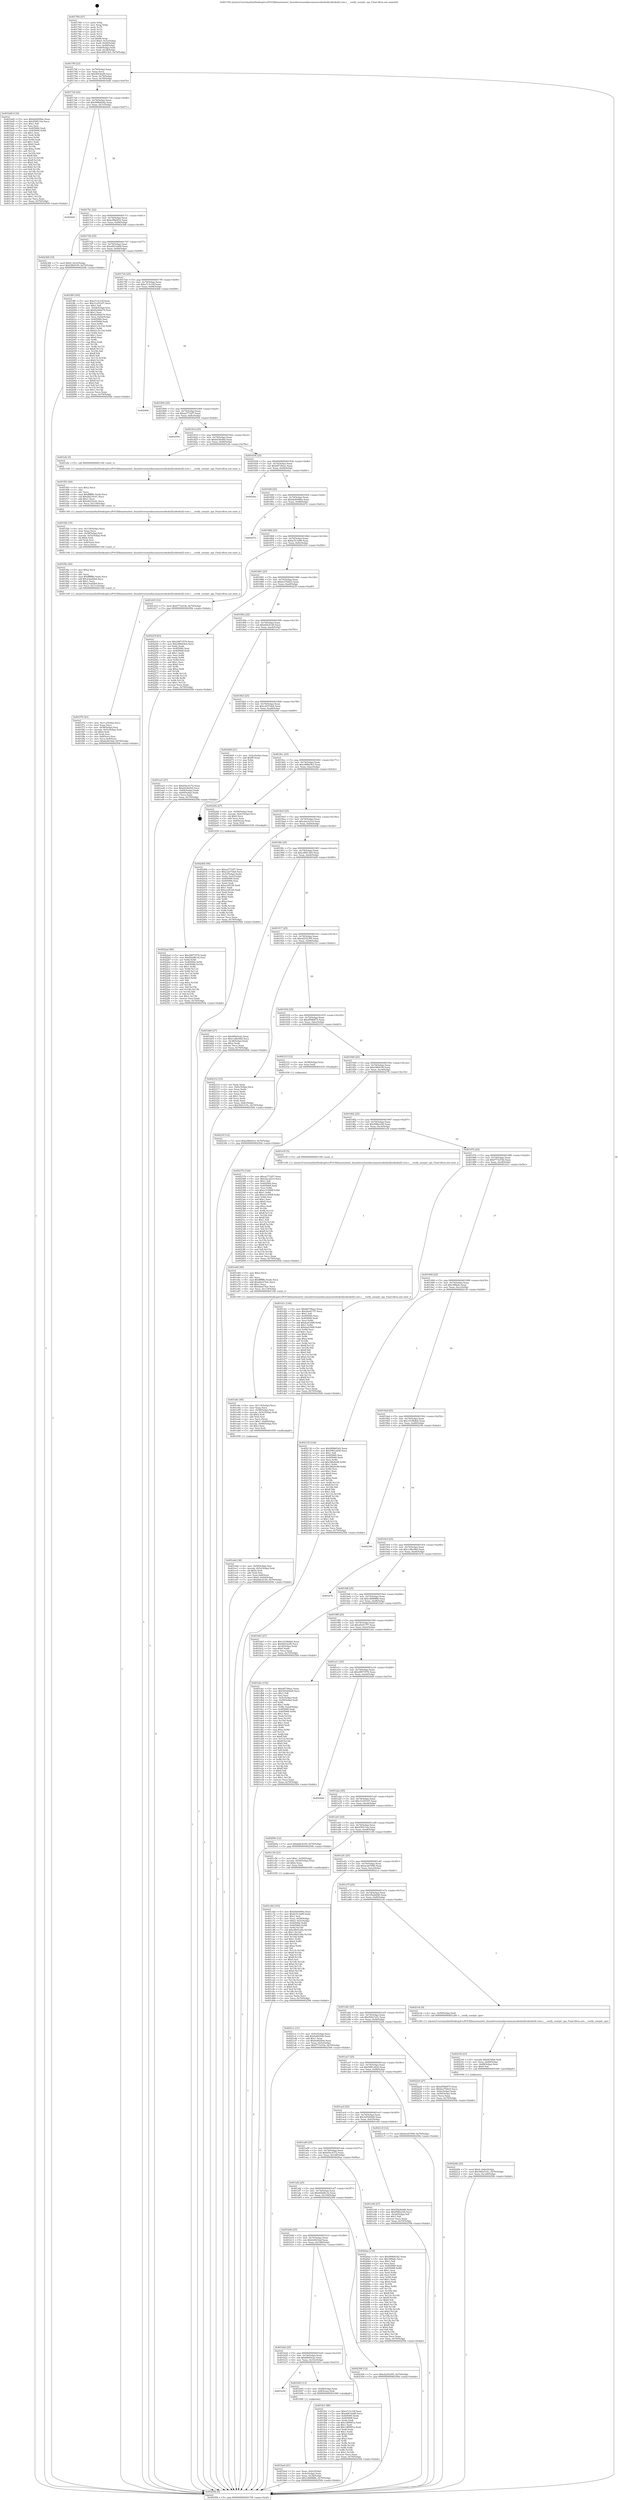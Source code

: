 digraph "0x401760" {
  label = "0x401760 (/mnt/c/Users/mathe/Desktop/tcc/POCII/binaries/extr_linuxdriversmediacommonvideobuf2videobuf2-core.c___verify_userptr_ops_Final-ollvm.out::main(0))"
  labelloc = "t"
  node[shape=record]

  Entry [label="",width=0.3,height=0.3,shape=circle,fillcolor=black,style=filled]
  "0x40178f" [label="{
     0x40178f [23]\l
     | [instrs]\l
     &nbsp;&nbsp;0x40178f \<+3\>: mov -0x70(%rbp),%eax\l
     &nbsp;&nbsp;0x401792 \<+2\>: mov %eax,%ecx\l
     &nbsp;&nbsp;0x401794 \<+6\>: sub $0x9043eef0,%ecx\l
     &nbsp;&nbsp;0x40179a \<+3\>: mov %eax,-0x74(%rbp)\l
     &nbsp;&nbsp;0x40179d \<+3\>: mov %ecx,-0x78(%rbp)\l
     &nbsp;&nbsp;0x4017a0 \<+6\>: je 0000000000401bd0 \<main+0x470\>\l
  }"]
  "0x401bd0" [label="{
     0x401bd0 [134]\l
     | [instrs]\l
     &nbsp;&nbsp;0x401bd0 \<+5\>: mov $0xbb44496a,%eax\l
     &nbsp;&nbsp;0x401bd5 \<+5\>: mov $0x450f110a,%ecx\l
     &nbsp;&nbsp;0x401bda \<+2\>: mov $0x1,%dl\l
     &nbsp;&nbsp;0x401bdc \<+2\>: xor %esi,%esi\l
     &nbsp;&nbsp;0x401bde \<+7\>: mov 0x405060,%edi\l
     &nbsp;&nbsp;0x401be5 \<+8\>: mov 0x405068,%r8d\l
     &nbsp;&nbsp;0x401bed \<+3\>: sub $0x1,%esi\l
     &nbsp;&nbsp;0x401bf0 \<+3\>: mov %edi,%r9d\l
     &nbsp;&nbsp;0x401bf3 \<+3\>: add %esi,%r9d\l
     &nbsp;&nbsp;0x401bf6 \<+4\>: imul %r9d,%edi\l
     &nbsp;&nbsp;0x401bfa \<+3\>: and $0x1,%edi\l
     &nbsp;&nbsp;0x401bfd \<+3\>: cmp $0x0,%edi\l
     &nbsp;&nbsp;0x401c00 \<+4\>: sete %r10b\l
     &nbsp;&nbsp;0x401c04 \<+4\>: cmp $0xa,%r8d\l
     &nbsp;&nbsp;0x401c08 \<+4\>: setl %r11b\l
     &nbsp;&nbsp;0x401c0c \<+3\>: mov %r10b,%bl\l
     &nbsp;&nbsp;0x401c0f \<+3\>: xor $0xff,%bl\l
     &nbsp;&nbsp;0x401c12 \<+3\>: mov %r11b,%r14b\l
     &nbsp;&nbsp;0x401c15 \<+4\>: xor $0xff,%r14b\l
     &nbsp;&nbsp;0x401c19 \<+3\>: xor $0x0,%dl\l
     &nbsp;&nbsp;0x401c1c \<+3\>: mov %bl,%r15b\l
     &nbsp;&nbsp;0x401c1f \<+4\>: and $0x0,%r15b\l
     &nbsp;&nbsp;0x401c23 \<+3\>: and %dl,%r10b\l
     &nbsp;&nbsp;0x401c26 \<+3\>: mov %r14b,%r12b\l
     &nbsp;&nbsp;0x401c29 \<+4\>: and $0x0,%r12b\l
     &nbsp;&nbsp;0x401c2d \<+3\>: and %dl,%r11b\l
     &nbsp;&nbsp;0x401c30 \<+3\>: or %r10b,%r15b\l
     &nbsp;&nbsp;0x401c33 \<+3\>: or %r11b,%r12b\l
     &nbsp;&nbsp;0x401c36 \<+3\>: xor %r12b,%r15b\l
     &nbsp;&nbsp;0x401c39 \<+3\>: or %r14b,%bl\l
     &nbsp;&nbsp;0x401c3c \<+3\>: xor $0xff,%bl\l
     &nbsp;&nbsp;0x401c3f \<+3\>: or $0x0,%dl\l
     &nbsp;&nbsp;0x401c42 \<+2\>: and %dl,%bl\l
     &nbsp;&nbsp;0x401c44 \<+3\>: or %bl,%r15b\l
     &nbsp;&nbsp;0x401c47 \<+4\>: test $0x1,%r15b\l
     &nbsp;&nbsp;0x401c4b \<+3\>: cmovne %ecx,%eax\l
     &nbsp;&nbsp;0x401c4e \<+3\>: mov %eax,-0x70(%rbp)\l
     &nbsp;&nbsp;0x401c51 \<+5\>: jmp 000000000040250b \<main+0xdab\>\l
  }"]
  "0x4017a6" [label="{
     0x4017a6 [22]\l
     | [instrs]\l
     &nbsp;&nbsp;0x4017a6 \<+5\>: jmp 00000000004017ab \<main+0x4b\>\l
     &nbsp;&nbsp;0x4017ab \<+3\>: mov -0x74(%rbp),%eax\l
     &nbsp;&nbsp;0x4017ae \<+5\>: sub $0x999b8342,%eax\l
     &nbsp;&nbsp;0x4017b3 \<+3\>: mov %eax,-0x7c(%rbp)\l
     &nbsp;&nbsp;0x4017b6 \<+6\>: je 00000000004024d1 \<main+0xd71\>\l
  }"]
  Exit [label="",width=0.3,height=0.3,shape=circle,fillcolor=black,style=filled,peripheries=2]
  "0x4024d1" [label="{
     0x4024d1\l
  }", style=dashed]
  "0x4017bc" [label="{
     0x4017bc [22]\l
     | [instrs]\l
     &nbsp;&nbsp;0x4017bc \<+5\>: jmp 00000000004017c1 \<main+0x61\>\l
     &nbsp;&nbsp;0x4017c1 \<+3\>: mov -0x74(%rbp),%eax\l
     &nbsp;&nbsp;0x4017c4 \<+5\>: sub $0xa5fbb916,%eax\l
     &nbsp;&nbsp;0x4017c9 \<+3\>: mov %eax,-0x80(%rbp)\l
     &nbsp;&nbsp;0x4017cc \<+6\>: je 0000000000402368 \<main+0xc08\>\l
  }"]
  "0x40233f" [label="{
     0x40233f [12]\l
     | [instrs]\l
     &nbsp;&nbsp;0x40233f \<+7\>: movl $0xa5fbb916,-0x70(%rbp)\l
     &nbsp;&nbsp;0x402346 \<+5\>: jmp 000000000040250b \<main+0xdab\>\l
  }"]
  "0x402368" [label="{
     0x402368 [19]\l
     | [instrs]\l
     &nbsp;&nbsp;0x402368 \<+7\>: movl $0x0,-0x3c(%rbp)\l
     &nbsp;&nbsp;0x40236f \<+7\>: movl $0xf38b91f9,-0x70(%rbp)\l
     &nbsp;&nbsp;0x402376 \<+5\>: jmp 000000000040250b \<main+0xdab\>\l
  }"]
  "0x4017d2" [label="{
     0x4017d2 [25]\l
     | [instrs]\l
     &nbsp;&nbsp;0x4017d2 \<+5\>: jmp 00000000004017d7 \<main+0x77\>\l
     &nbsp;&nbsp;0x4017d7 \<+3\>: mov -0x74(%rbp),%eax\l
     &nbsp;&nbsp;0x4017da \<+5\>: sub $0xa661da98,%eax\l
     &nbsp;&nbsp;0x4017df \<+6\>: mov %eax,-0x84(%rbp)\l
     &nbsp;&nbsp;0x4017e5 \<+6\>: je 0000000000401ff9 \<main+0x899\>\l
  }"]
  "0x4022ad" [label="{
     0x4022ad [89]\l
     | [instrs]\l
     &nbsp;&nbsp;0x4022ad \<+5\>: mov $0x29873576,%edx\l
     &nbsp;&nbsp;0x4022b2 \<+5\>: mov $0x692d8c32,%esi\l
     &nbsp;&nbsp;0x4022b7 \<+3\>: xor %r8d,%r8d\l
     &nbsp;&nbsp;0x4022ba \<+8\>: mov 0x405060,%r9d\l
     &nbsp;&nbsp;0x4022c2 \<+8\>: mov 0x405068,%r10d\l
     &nbsp;&nbsp;0x4022ca \<+4\>: sub $0x1,%r8d\l
     &nbsp;&nbsp;0x4022ce \<+3\>: mov %r9d,%r11d\l
     &nbsp;&nbsp;0x4022d1 \<+3\>: add %r8d,%r11d\l
     &nbsp;&nbsp;0x4022d4 \<+4\>: imul %r11d,%r9d\l
     &nbsp;&nbsp;0x4022d8 \<+4\>: and $0x1,%r9d\l
     &nbsp;&nbsp;0x4022dc \<+4\>: cmp $0x0,%r9d\l
     &nbsp;&nbsp;0x4022e0 \<+3\>: sete %bl\l
     &nbsp;&nbsp;0x4022e3 \<+4\>: cmp $0xa,%r10d\l
     &nbsp;&nbsp;0x4022e7 \<+4\>: setl %r14b\l
     &nbsp;&nbsp;0x4022eb \<+3\>: mov %bl,%r15b\l
     &nbsp;&nbsp;0x4022ee \<+3\>: and %r14b,%r15b\l
     &nbsp;&nbsp;0x4022f1 \<+3\>: xor %r14b,%bl\l
     &nbsp;&nbsp;0x4022f4 \<+3\>: or %bl,%r15b\l
     &nbsp;&nbsp;0x4022f7 \<+4\>: test $0x1,%r15b\l
     &nbsp;&nbsp;0x4022fb \<+3\>: cmovne %esi,%edx\l
     &nbsp;&nbsp;0x4022fe \<+3\>: mov %edx,-0x70(%rbp)\l
     &nbsp;&nbsp;0x402301 \<+5\>: jmp 000000000040250b \<main+0xdab\>\l
  }"]
  "0x401ff9" [label="{
     0x401ff9 [165]\l
     | [instrs]\l
     &nbsp;&nbsp;0x401ff9 \<+5\>: mov $0xa7c3c10f,%eax\l
     &nbsp;&nbsp;0x401ffe \<+5\>: mov $0x31a55167,%ecx\l
     &nbsp;&nbsp;0x402003 \<+2\>: mov $0x1,%dl\l
     &nbsp;&nbsp;0x402005 \<+3\>: mov -0x64(%rbp),%esi\l
     &nbsp;&nbsp;0x402008 \<+6\>: add $0x8240de79,%esi\l
     &nbsp;&nbsp;0x40200e \<+3\>: add $0x1,%esi\l
     &nbsp;&nbsp;0x402011 \<+6\>: sub $0x8240de79,%esi\l
     &nbsp;&nbsp;0x402017 \<+3\>: mov %esi,-0x64(%rbp)\l
     &nbsp;&nbsp;0x40201a \<+7\>: mov 0x405060,%esi\l
     &nbsp;&nbsp;0x402021 \<+7\>: mov 0x405068,%edi\l
     &nbsp;&nbsp;0x402028 \<+3\>: mov %esi,%r8d\l
     &nbsp;&nbsp;0x40202b \<+7\>: add $0xb1c5c15d,%r8d\l
     &nbsp;&nbsp;0x402032 \<+4\>: sub $0x1,%r8d\l
     &nbsp;&nbsp;0x402036 \<+7\>: sub $0xb1c5c15d,%r8d\l
     &nbsp;&nbsp;0x40203d \<+4\>: imul %r8d,%esi\l
     &nbsp;&nbsp;0x402041 \<+3\>: and $0x1,%esi\l
     &nbsp;&nbsp;0x402044 \<+3\>: cmp $0x0,%esi\l
     &nbsp;&nbsp;0x402047 \<+4\>: sete %r9b\l
     &nbsp;&nbsp;0x40204b \<+3\>: cmp $0xa,%edi\l
     &nbsp;&nbsp;0x40204e \<+4\>: setl %r10b\l
     &nbsp;&nbsp;0x402052 \<+3\>: mov %r9b,%r11b\l
     &nbsp;&nbsp;0x402055 \<+4\>: xor $0xff,%r11b\l
     &nbsp;&nbsp;0x402059 \<+3\>: mov %r10b,%bl\l
     &nbsp;&nbsp;0x40205c \<+3\>: xor $0xff,%bl\l
     &nbsp;&nbsp;0x40205f \<+3\>: xor $0x0,%dl\l
     &nbsp;&nbsp;0x402062 \<+3\>: mov %r11b,%r14b\l
     &nbsp;&nbsp;0x402065 \<+4\>: and $0x0,%r14b\l
     &nbsp;&nbsp;0x402069 \<+3\>: and %dl,%r9b\l
     &nbsp;&nbsp;0x40206c \<+3\>: mov %bl,%r15b\l
     &nbsp;&nbsp;0x40206f \<+4\>: and $0x0,%r15b\l
     &nbsp;&nbsp;0x402073 \<+3\>: and %dl,%r10b\l
     &nbsp;&nbsp;0x402076 \<+3\>: or %r9b,%r14b\l
     &nbsp;&nbsp;0x402079 \<+3\>: or %r10b,%r15b\l
     &nbsp;&nbsp;0x40207c \<+3\>: xor %r15b,%r14b\l
     &nbsp;&nbsp;0x40207f \<+3\>: or %bl,%r11b\l
     &nbsp;&nbsp;0x402082 \<+4\>: xor $0xff,%r11b\l
     &nbsp;&nbsp;0x402086 \<+3\>: or $0x0,%dl\l
     &nbsp;&nbsp;0x402089 \<+3\>: and %dl,%r11b\l
     &nbsp;&nbsp;0x40208c \<+3\>: or %r11b,%r14b\l
     &nbsp;&nbsp;0x40208f \<+4\>: test $0x1,%r14b\l
     &nbsp;&nbsp;0x402093 \<+3\>: cmovne %ecx,%eax\l
     &nbsp;&nbsp;0x402096 \<+3\>: mov %eax,-0x70(%rbp)\l
     &nbsp;&nbsp;0x402099 \<+5\>: jmp 000000000040250b \<main+0xdab\>\l
  }"]
  "0x4017eb" [label="{
     0x4017eb [25]\l
     | [instrs]\l
     &nbsp;&nbsp;0x4017eb \<+5\>: jmp 00000000004017f0 \<main+0x90\>\l
     &nbsp;&nbsp;0x4017f0 \<+3\>: mov -0x74(%rbp),%eax\l
     &nbsp;&nbsp;0x4017f3 \<+5\>: sub $0xa7c3c10f,%eax\l
     &nbsp;&nbsp;0x4017f8 \<+6\>: mov %eax,-0x88(%rbp)\l
     &nbsp;&nbsp;0x4017fe \<+6\>: je 00000000004024b8 \<main+0xd58\>\l
  }"]
  "0x40220b" [label="{
     0x40220b [25]\l
     | [instrs]\l
     &nbsp;&nbsp;0x40220b \<+7\>: movl $0x0,-0x6c(%rbp)\l
     &nbsp;&nbsp;0x402212 \<+7\>: movl $0x560e7e5c,-0x70(%rbp)\l
     &nbsp;&nbsp;0x402219 \<+6\>: mov %eax,-0x120(%rbp)\l
     &nbsp;&nbsp;0x40221f \<+5\>: jmp 000000000040250b \<main+0xdab\>\l
  }"]
  "0x4024b8" [label="{
     0x4024b8\l
  }", style=dashed]
  "0x401804" [label="{
     0x401804 [25]\l
     | [instrs]\l
     &nbsp;&nbsp;0x401804 \<+5\>: jmp 0000000000401809 \<main+0xa9\>\l
     &nbsp;&nbsp;0x401809 \<+3\>: mov -0x74(%rbp),%eax\l
     &nbsp;&nbsp;0x40180c \<+5\>: sub $0xaa7732f7,%eax\l
     &nbsp;&nbsp;0x401811 \<+6\>: mov %eax,-0x8c(%rbp)\l
     &nbsp;&nbsp;0x401817 \<+6\>: je 0000000000402504 \<main+0xda4\>\l
  }"]
  "0x4021f4" [label="{
     0x4021f4 [23]\l
     | [instrs]\l
     &nbsp;&nbsp;0x4021f4 \<+10\>: movabs $0x4030b6,%rdi\l
     &nbsp;&nbsp;0x4021fe \<+3\>: mov %eax,-0x68(%rbp)\l
     &nbsp;&nbsp;0x402201 \<+3\>: mov -0x68(%rbp),%esi\l
     &nbsp;&nbsp;0x402204 \<+2\>: mov $0x0,%al\l
     &nbsp;&nbsp;0x402206 \<+5\>: call 0000000000401040 \<printf@plt\>\l
     | [calls]\l
     &nbsp;&nbsp;0x401040 \{1\} (unknown)\l
  }"]
  "0x402504" [label="{
     0x402504\l
  }", style=dashed]
  "0x40181d" [label="{
     0x40181d [25]\l
     | [instrs]\l
     &nbsp;&nbsp;0x40181d \<+5\>: jmp 0000000000401822 \<main+0xc2\>\l
     &nbsp;&nbsp;0x401822 \<+3\>: mov -0x74(%rbp),%eax\l
     &nbsp;&nbsp;0x401825 \<+5\>: sub $0xb436ef44,%eax\l
     &nbsp;&nbsp;0x40182a \<+6\>: mov %eax,-0x90(%rbp)\l
     &nbsp;&nbsp;0x401830 \<+6\>: je 0000000000401efe \<main+0x79e\>\l
  }"]
  "0x401f76" [label="{
     0x401f76 [43]\l
     | [instrs]\l
     &nbsp;&nbsp;0x401f76 \<+6\>: mov -0x11c(%rbp),%ecx\l
     &nbsp;&nbsp;0x401f7c \<+3\>: imul %eax,%ecx\l
     &nbsp;&nbsp;0x401f7f \<+4\>: mov -0x58(%rbp),%rsi\l
     &nbsp;&nbsp;0x401f83 \<+4\>: movslq -0x5c(%rbp),%rdi\l
     &nbsp;&nbsp;0x401f87 \<+4\>: shl $0x4,%rdi\l
     &nbsp;&nbsp;0x401f8b \<+3\>: add %rdi,%rsi\l
     &nbsp;&nbsp;0x401f8e \<+4\>: mov 0x8(%rsi),%rsi\l
     &nbsp;&nbsp;0x401f92 \<+3\>: mov %ecx,0x4(%rsi)\l
     &nbsp;&nbsp;0x401f95 \<+7\>: movl $0x6e941baf,-0x70(%rbp)\l
     &nbsp;&nbsp;0x401f9c \<+5\>: jmp 000000000040250b \<main+0xdab\>\l
  }"]
  "0x401efe" [label="{
     0x401efe [5]\l
     | [instrs]\l
     &nbsp;&nbsp;0x401efe \<+5\>: call 0000000000401160 \<next_i\>\l
     | [calls]\l
     &nbsp;&nbsp;0x401160 \{1\} (/mnt/c/Users/mathe/Desktop/tcc/POCII/binaries/extr_linuxdriversmediacommonvideobuf2videobuf2-core.c___verify_userptr_ops_Final-ollvm.out::next_i)\l
  }"]
  "0x401836" [label="{
     0x401836 [25]\l
     | [instrs]\l
     &nbsp;&nbsp;0x401836 \<+5\>: jmp 000000000040183b \<main+0xdb\>\l
     &nbsp;&nbsp;0x40183b \<+3\>: mov -0x74(%rbp),%eax\l
     &nbsp;&nbsp;0x40183e \<+5\>: sub $0xb8739eec,%eax\l
     &nbsp;&nbsp;0x401843 \<+6\>: mov %eax,-0x94(%rbp)\l
     &nbsp;&nbsp;0x401849 \<+6\>: je 00000000004024ac \<main+0xd4c\>\l
  }"]
  "0x401f4e" [label="{
     0x401f4e [40]\l
     | [instrs]\l
     &nbsp;&nbsp;0x401f4e \<+5\>: mov $0x2,%ecx\l
     &nbsp;&nbsp;0x401f53 \<+1\>: cltd\l
     &nbsp;&nbsp;0x401f54 \<+2\>: idiv %ecx\l
     &nbsp;&nbsp;0x401f56 \<+6\>: imul $0xfffffffe,%edx,%ecx\l
     &nbsp;&nbsp;0x401f5c \<+6\>: add $0x23aaf2bd,%ecx\l
     &nbsp;&nbsp;0x401f62 \<+3\>: add $0x1,%ecx\l
     &nbsp;&nbsp;0x401f65 \<+6\>: sub $0x23aaf2bd,%ecx\l
     &nbsp;&nbsp;0x401f6b \<+6\>: mov %ecx,-0x11c(%rbp)\l
     &nbsp;&nbsp;0x401f71 \<+5\>: call 0000000000401160 \<next_i\>\l
     | [calls]\l
     &nbsp;&nbsp;0x401160 \{1\} (/mnt/c/Users/mathe/Desktop/tcc/POCII/binaries/extr_linuxdriversmediacommonvideobuf2videobuf2-core.c___verify_userptr_ops_Final-ollvm.out::next_i)\l
  }"]
  "0x4024ac" [label="{
     0x4024ac\l
  }", style=dashed]
  "0x40184f" [label="{
     0x40184f [25]\l
     | [instrs]\l
     &nbsp;&nbsp;0x40184f \<+5\>: jmp 0000000000401854 \<main+0xf4\>\l
     &nbsp;&nbsp;0x401854 \<+3\>: mov -0x74(%rbp),%eax\l
     &nbsp;&nbsp;0x401857 \<+5\>: sub $0xbb44496a,%eax\l
     &nbsp;&nbsp;0x40185c \<+6\>: mov %eax,-0x98(%rbp)\l
     &nbsp;&nbsp;0x401862 \<+6\>: je 000000000040247e \<main+0xd1e\>\l
  }"]
  "0x401f2b" [label="{
     0x401f2b [35]\l
     | [instrs]\l
     &nbsp;&nbsp;0x401f2b \<+6\>: mov -0x118(%rbp),%ecx\l
     &nbsp;&nbsp;0x401f31 \<+3\>: imul %eax,%ecx\l
     &nbsp;&nbsp;0x401f34 \<+4\>: mov -0x58(%rbp),%rsi\l
     &nbsp;&nbsp;0x401f38 \<+4\>: movslq -0x5c(%rbp),%rdi\l
     &nbsp;&nbsp;0x401f3c \<+4\>: shl $0x4,%rdi\l
     &nbsp;&nbsp;0x401f40 \<+3\>: add %rdi,%rsi\l
     &nbsp;&nbsp;0x401f43 \<+4\>: mov 0x8(%rsi),%rsi\l
     &nbsp;&nbsp;0x401f47 \<+2\>: mov %ecx,(%rsi)\l
     &nbsp;&nbsp;0x401f49 \<+5\>: call 0000000000401160 \<next_i\>\l
     | [calls]\l
     &nbsp;&nbsp;0x401160 \{1\} (/mnt/c/Users/mathe/Desktop/tcc/POCII/binaries/extr_linuxdriversmediacommonvideobuf2videobuf2-core.c___verify_userptr_ops_Final-ollvm.out::next_i)\l
  }"]
  "0x40247e" [label="{
     0x40247e\l
  }", style=dashed]
  "0x401868" [label="{
     0x401868 [25]\l
     | [instrs]\l
     &nbsp;&nbsp;0x401868 \<+5\>: jmp 000000000040186d \<main+0x10d\>\l
     &nbsp;&nbsp;0x40186d \<+3\>: mov -0x74(%rbp),%eax\l
     &nbsp;&nbsp;0x401870 \<+5\>: sub $0xbc5c3a89,%eax\l
     &nbsp;&nbsp;0x401875 \<+6\>: mov %eax,-0x9c(%rbp)\l
     &nbsp;&nbsp;0x40187b \<+6\>: je 0000000000401d10 \<main+0x5b0\>\l
  }"]
  "0x401f03" [label="{
     0x401f03 [40]\l
     | [instrs]\l
     &nbsp;&nbsp;0x401f03 \<+5\>: mov $0x2,%ecx\l
     &nbsp;&nbsp;0x401f08 \<+1\>: cltd\l
     &nbsp;&nbsp;0x401f09 \<+2\>: idiv %ecx\l
     &nbsp;&nbsp;0x401f0b \<+6\>: imul $0xfffffffe,%edx,%ecx\l
     &nbsp;&nbsp;0x401f11 \<+6\>: sub $0xd4216c01,%ecx\l
     &nbsp;&nbsp;0x401f17 \<+3\>: add $0x1,%ecx\l
     &nbsp;&nbsp;0x401f1a \<+6\>: add $0xd4216c01,%ecx\l
     &nbsp;&nbsp;0x401f20 \<+6\>: mov %ecx,-0x118(%rbp)\l
     &nbsp;&nbsp;0x401f26 \<+5\>: call 0000000000401160 \<next_i\>\l
     | [calls]\l
     &nbsp;&nbsp;0x401160 \{1\} (/mnt/c/Users/mathe/Desktop/tcc/POCII/binaries/extr_linuxdriversmediacommonvideobuf2videobuf2-core.c___verify_userptr_ops_Final-ollvm.out::next_i)\l
  }"]
  "0x401d10" [label="{
     0x401d10 [12]\l
     | [instrs]\l
     &nbsp;&nbsp;0x401d10 \<+7\>: movl $0xf773e53b,-0x70(%rbp)\l
     &nbsp;&nbsp;0x401d17 \<+5\>: jmp 000000000040250b \<main+0xdab\>\l
  }"]
  "0x401881" [label="{
     0x401881 [25]\l
     | [instrs]\l
     &nbsp;&nbsp;0x401881 \<+5\>: jmp 0000000000401886 \<main+0x126\>\l
     &nbsp;&nbsp;0x401886 \<+3\>: mov -0x74(%rbp),%eax\l
     &nbsp;&nbsp;0x401889 \<+5\>: sub $0xbe37b625,%eax\l
     &nbsp;&nbsp;0x40188e \<+6\>: mov %eax,-0xa0(%rbp)\l
     &nbsp;&nbsp;0x401894 \<+6\>: je 000000000040223f \<main+0xadf\>\l
  }"]
  "0x401ebd" [label="{
     0x401ebd [38]\l
     | [instrs]\l
     &nbsp;&nbsp;0x401ebd \<+4\>: mov -0x58(%rbp),%rsi\l
     &nbsp;&nbsp;0x401ec1 \<+4\>: movslq -0x5c(%rbp),%rdi\l
     &nbsp;&nbsp;0x401ec5 \<+4\>: shl $0x4,%rdi\l
     &nbsp;&nbsp;0x401ec9 \<+3\>: add %rdi,%rsi\l
     &nbsp;&nbsp;0x401ecc \<+4\>: mov %rax,0x8(%rsi)\l
     &nbsp;&nbsp;0x401ed0 \<+7\>: movl $0x0,-0x64(%rbp)\l
     &nbsp;&nbsp;0x401ed7 \<+7\>: movl $0xbfdc4149,-0x70(%rbp)\l
     &nbsp;&nbsp;0x401ede \<+5\>: jmp 000000000040250b \<main+0xdab\>\l
  }"]
  "0x40223f" [label="{
     0x40223f [83]\l
     | [instrs]\l
     &nbsp;&nbsp;0x40223f \<+5\>: mov $0x29873576,%eax\l
     &nbsp;&nbsp;0x402244 \<+5\>: mov $0xc888d3b3,%ecx\l
     &nbsp;&nbsp;0x402249 \<+2\>: xor %edx,%edx\l
     &nbsp;&nbsp;0x40224b \<+7\>: mov 0x405060,%esi\l
     &nbsp;&nbsp;0x402252 \<+7\>: mov 0x405068,%edi\l
     &nbsp;&nbsp;0x402259 \<+3\>: sub $0x1,%edx\l
     &nbsp;&nbsp;0x40225c \<+3\>: mov %esi,%r8d\l
     &nbsp;&nbsp;0x40225f \<+3\>: add %edx,%r8d\l
     &nbsp;&nbsp;0x402262 \<+4\>: imul %r8d,%esi\l
     &nbsp;&nbsp;0x402266 \<+3\>: and $0x1,%esi\l
     &nbsp;&nbsp;0x402269 \<+3\>: cmp $0x0,%esi\l
     &nbsp;&nbsp;0x40226c \<+4\>: sete %r9b\l
     &nbsp;&nbsp;0x402270 \<+3\>: cmp $0xa,%edi\l
     &nbsp;&nbsp;0x402273 \<+4\>: setl %r10b\l
     &nbsp;&nbsp;0x402277 \<+3\>: mov %r9b,%r11b\l
     &nbsp;&nbsp;0x40227a \<+3\>: and %r10b,%r11b\l
     &nbsp;&nbsp;0x40227d \<+3\>: xor %r10b,%r9b\l
     &nbsp;&nbsp;0x402280 \<+3\>: or %r9b,%r11b\l
     &nbsp;&nbsp;0x402283 \<+4\>: test $0x1,%r11b\l
     &nbsp;&nbsp;0x402287 \<+3\>: cmovne %ecx,%eax\l
     &nbsp;&nbsp;0x40228a \<+3\>: mov %eax,-0x70(%rbp)\l
     &nbsp;&nbsp;0x40228d \<+5\>: jmp 000000000040250b \<main+0xdab\>\l
  }"]
  "0x40189a" [label="{
     0x40189a [25]\l
     | [instrs]\l
     &nbsp;&nbsp;0x40189a \<+5\>: jmp 000000000040189f \<main+0x13f\>\l
     &nbsp;&nbsp;0x40189f \<+3\>: mov -0x74(%rbp),%eax\l
     &nbsp;&nbsp;0x4018a2 \<+5\>: sub $0xbfdc4149,%eax\l
     &nbsp;&nbsp;0x4018a7 \<+6\>: mov %eax,-0xa4(%rbp)\l
     &nbsp;&nbsp;0x4018ad \<+6\>: je 0000000000401ee3 \<main+0x783\>\l
  }"]
  "0x401e8c" [label="{
     0x401e8c [49]\l
     | [instrs]\l
     &nbsp;&nbsp;0x401e8c \<+6\>: mov -0x114(%rbp),%ecx\l
     &nbsp;&nbsp;0x401e92 \<+3\>: imul %eax,%ecx\l
     &nbsp;&nbsp;0x401e95 \<+4\>: mov -0x58(%rbp),%rsi\l
     &nbsp;&nbsp;0x401e99 \<+4\>: movslq -0x5c(%rbp),%rdi\l
     &nbsp;&nbsp;0x401e9d \<+4\>: shl $0x4,%rdi\l
     &nbsp;&nbsp;0x401ea1 \<+3\>: add %rdi,%rsi\l
     &nbsp;&nbsp;0x401ea4 \<+2\>: mov %ecx,(%rsi)\l
     &nbsp;&nbsp;0x401ea6 \<+7\>: movl $0x1,-0x60(%rbp)\l
     &nbsp;&nbsp;0x401ead \<+4\>: movslq -0x60(%rbp),%rsi\l
     &nbsp;&nbsp;0x401eb1 \<+4\>: shl $0x3,%rsi\l
     &nbsp;&nbsp;0x401eb5 \<+3\>: mov %rsi,%rdi\l
     &nbsp;&nbsp;0x401eb8 \<+5\>: call 0000000000401050 \<malloc@plt\>\l
     | [calls]\l
     &nbsp;&nbsp;0x401050 \{1\} (unknown)\l
  }"]
  "0x401ee3" [label="{
     0x401ee3 [27]\l
     | [instrs]\l
     &nbsp;&nbsp;0x401ee3 \<+5\>: mov $0x65ec4372,%eax\l
     &nbsp;&nbsp;0x401ee8 \<+5\>: mov $0xb436ef44,%ecx\l
     &nbsp;&nbsp;0x401eed \<+3\>: mov -0x64(%rbp),%edx\l
     &nbsp;&nbsp;0x401ef0 \<+3\>: cmp -0x60(%rbp),%edx\l
     &nbsp;&nbsp;0x401ef3 \<+3\>: cmovl %ecx,%eax\l
     &nbsp;&nbsp;0x401ef6 \<+3\>: mov %eax,-0x70(%rbp)\l
     &nbsp;&nbsp;0x401ef9 \<+5\>: jmp 000000000040250b \<main+0xdab\>\l
  }"]
  "0x4018b3" [label="{
     0x4018b3 [25]\l
     | [instrs]\l
     &nbsp;&nbsp;0x4018b3 \<+5\>: jmp 00000000004018b8 \<main+0x158\>\l
     &nbsp;&nbsp;0x4018b8 \<+3\>: mov -0x74(%rbp),%eax\l
     &nbsp;&nbsp;0x4018bb \<+5\>: sub $0xc2257da8,%eax\l
     &nbsp;&nbsp;0x4018c0 \<+6\>: mov %eax,-0xa8(%rbp)\l
     &nbsp;&nbsp;0x4018c6 \<+6\>: je 0000000000402469 \<main+0xd09\>\l
  }"]
  "0x401e64" [label="{
     0x401e64 [40]\l
     | [instrs]\l
     &nbsp;&nbsp;0x401e64 \<+5\>: mov $0x2,%ecx\l
     &nbsp;&nbsp;0x401e69 \<+1\>: cltd\l
     &nbsp;&nbsp;0x401e6a \<+2\>: idiv %ecx\l
     &nbsp;&nbsp;0x401e6c \<+6\>: imul $0xfffffffe,%edx,%ecx\l
     &nbsp;&nbsp;0x401e72 \<+6\>: add $0xdde2742c,%ecx\l
     &nbsp;&nbsp;0x401e78 \<+3\>: add $0x1,%ecx\l
     &nbsp;&nbsp;0x401e7b \<+6\>: sub $0xdde2742c,%ecx\l
     &nbsp;&nbsp;0x401e81 \<+6\>: mov %ecx,-0x114(%rbp)\l
     &nbsp;&nbsp;0x401e87 \<+5\>: call 0000000000401160 \<next_i\>\l
     | [calls]\l
     &nbsp;&nbsp;0x401160 \{1\} (/mnt/c/Users/mathe/Desktop/tcc/POCII/binaries/extr_linuxdriversmediacommonvideobuf2videobuf2-core.c___verify_userptr_ops_Final-ollvm.out::next_i)\l
  }"]
  "0x402469" [label="{
     0x402469 [21]\l
     | [instrs]\l
     &nbsp;&nbsp;0x402469 \<+3\>: mov -0x2c(%rbp),%eax\l
     &nbsp;&nbsp;0x40246c \<+7\>: add $0xf8,%rsp\l
     &nbsp;&nbsp;0x402473 \<+1\>: pop %rbx\l
     &nbsp;&nbsp;0x402474 \<+2\>: pop %r12\l
     &nbsp;&nbsp;0x402476 \<+2\>: pop %r13\l
     &nbsp;&nbsp;0x402478 \<+2\>: pop %r14\l
     &nbsp;&nbsp;0x40247a \<+2\>: pop %r15\l
     &nbsp;&nbsp;0x40247c \<+1\>: pop %rbp\l
     &nbsp;&nbsp;0x40247d \<+1\>: ret\l
  }"]
  "0x4018cc" [label="{
     0x4018cc [25]\l
     | [instrs]\l
     &nbsp;&nbsp;0x4018cc \<+5\>: jmp 00000000004018d1 \<main+0x171\>\l
     &nbsp;&nbsp;0x4018d1 \<+3\>: mov -0x74(%rbp),%eax\l
     &nbsp;&nbsp;0x4018d4 \<+5\>: sub $0xc888d3b3,%eax\l
     &nbsp;&nbsp;0x4018d9 \<+6\>: mov %eax,-0xac(%rbp)\l
     &nbsp;&nbsp;0x4018df \<+6\>: je 0000000000402292 \<main+0xb32\>\l
  }"]
  "0x401c6d" [label="{
     0x401c6d [163]\l
     | [instrs]\l
     &nbsp;&nbsp;0x401c6d \<+5\>: mov $0xbb44496a,%ecx\l
     &nbsp;&nbsp;0x401c72 \<+5\>: mov $0xbc5c3a89,%edx\l
     &nbsp;&nbsp;0x401c77 \<+3\>: mov $0x1,%sil\l
     &nbsp;&nbsp;0x401c7a \<+4\>: mov %rax,-0x58(%rbp)\l
     &nbsp;&nbsp;0x401c7e \<+7\>: movl $0x0,-0x5c(%rbp)\l
     &nbsp;&nbsp;0x401c85 \<+8\>: mov 0x405060,%r8d\l
     &nbsp;&nbsp;0x401c8d \<+8\>: mov 0x405068,%r9d\l
     &nbsp;&nbsp;0x401c95 \<+3\>: mov %r8d,%r10d\l
     &nbsp;&nbsp;0x401c98 \<+7\>: sub $0xe6b0129e,%r10d\l
     &nbsp;&nbsp;0x401c9f \<+4\>: sub $0x1,%r10d\l
     &nbsp;&nbsp;0x401ca3 \<+7\>: add $0xe6b0129e,%r10d\l
     &nbsp;&nbsp;0x401caa \<+4\>: imul %r10d,%r8d\l
     &nbsp;&nbsp;0x401cae \<+4\>: and $0x1,%r8d\l
     &nbsp;&nbsp;0x401cb2 \<+4\>: cmp $0x0,%r8d\l
     &nbsp;&nbsp;0x401cb6 \<+4\>: sete %r11b\l
     &nbsp;&nbsp;0x401cba \<+4\>: cmp $0xa,%r9d\l
     &nbsp;&nbsp;0x401cbe \<+3\>: setl %bl\l
     &nbsp;&nbsp;0x401cc1 \<+3\>: mov %r11b,%r14b\l
     &nbsp;&nbsp;0x401cc4 \<+4\>: xor $0xff,%r14b\l
     &nbsp;&nbsp;0x401cc8 \<+3\>: mov %bl,%r15b\l
     &nbsp;&nbsp;0x401ccb \<+4\>: xor $0xff,%r15b\l
     &nbsp;&nbsp;0x401ccf \<+4\>: xor $0x0,%sil\l
     &nbsp;&nbsp;0x401cd3 \<+3\>: mov %r14b,%r12b\l
     &nbsp;&nbsp;0x401cd6 \<+4\>: and $0x0,%r12b\l
     &nbsp;&nbsp;0x401cda \<+3\>: and %sil,%r11b\l
     &nbsp;&nbsp;0x401cdd \<+3\>: mov %r15b,%r13b\l
     &nbsp;&nbsp;0x401ce0 \<+4\>: and $0x0,%r13b\l
     &nbsp;&nbsp;0x401ce4 \<+3\>: and %sil,%bl\l
     &nbsp;&nbsp;0x401ce7 \<+3\>: or %r11b,%r12b\l
     &nbsp;&nbsp;0x401cea \<+3\>: or %bl,%r13b\l
     &nbsp;&nbsp;0x401ced \<+3\>: xor %r13b,%r12b\l
     &nbsp;&nbsp;0x401cf0 \<+3\>: or %r15b,%r14b\l
     &nbsp;&nbsp;0x401cf3 \<+4\>: xor $0xff,%r14b\l
     &nbsp;&nbsp;0x401cf7 \<+4\>: or $0x0,%sil\l
     &nbsp;&nbsp;0x401cfb \<+3\>: and %sil,%r14b\l
     &nbsp;&nbsp;0x401cfe \<+3\>: or %r14b,%r12b\l
     &nbsp;&nbsp;0x401d01 \<+4\>: test $0x1,%r12b\l
     &nbsp;&nbsp;0x401d05 \<+3\>: cmovne %edx,%ecx\l
     &nbsp;&nbsp;0x401d08 \<+3\>: mov %ecx,-0x70(%rbp)\l
     &nbsp;&nbsp;0x401d0b \<+5\>: jmp 000000000040250b \<main+0xdab\>\l
  }"]
  "0x402292" [label="{
     0x402292 [27]\l
     | [instrs]\l
     &nbsp;&nbsp;0x402292 \<+4\>: mov -0x58(%rbp),%rax\l
     &nbsp;&nbsp;0x402296 \<+4\>: movslq -0x6c(%rbp),%rcx\l
     &nbsp;&nbsp;0x40229a \<+4\>: shl $0x4,%rcx\l
     &nbsp;&nbsp;0x40229e \<+3\>: add %rcx,%rax\l
     &nbsp;&nbsp;0x4022a1 \<+4\>: mov 0x8(%rax),%rax\l
     &nbsp;&nbsp;0x4022a5 \<+3\>: mov %rax,%rdi\l
     &nbsp;&nbsp;0x4022a8 \<+5\>: call 0000000000401030 \<free@plt\>\l
     | [calls]\l
     &nbsp;&nbsp;0x401030 \{1\} (unknown)\l
  }"]
  "0x4018e5" [label="{
     0x4018e5 [25]\l
     | [instrs]\l
     &nbsp;&nbsp;0x4018e5 \<+5\>: jmp 00000000004018ea \<main+0x18a\>\l
     &nbsp;&nbsp;0x4018ea \<+3\>: mov -0x74(%rbp),%eax\l
     &nbsp;&nbsp;0x4018ed \<+5\>: sub $0xcbec2214,%eax\l
     &nbsp;&nbsp;0x4018f2 \<+6\>: mov %eax,-0xb0(%rbp)\l
     &nbsp;&nbsp;0x4018f8 \<+6\>: je 000000000040240b \<main+0xcab\>\l
  }"]
  "0x401ba0" [label="{
     0x401ba0 [21]\l
     | [instrs]\l
     &nbsp;&nbsp;0x401ba0 \<+3\>: mov %eax,-0x4c(%rbp)\l
     &nbsp;&nbsp;0x401ba3 \<+3\>: mov -0x4c(%rbp),%eax\l
     &nbsp;&nbsp;0x401ba6 \<+3\>: mov %eax,-0x34(%rbp)\l
     &nbsp;&nbsp;0x401ba9 \<+7\>: movl $0x1d69f88b,-0x70(%rbp)\l
     &nbsp;&nbsp;0x401bb0 \<+5\>: jmp 000000000040250b \<main+0xdab\>\l
  }"]
  "0x40240b" [label="{
     0x40240b [94]\l
     | [instrs]\l
     &nbsp;&nbsp;0x40240b \<+5\>: mov $0xaa7732f7,%eax\l
     &nbsp;&nbsp;0x402410 \<+5\>: mov $0xc2257da8,%ecx\l
     &nbsp;&nbsp;0x402415 \<+3\>: mov -0x3c(%rbp),%edx\l
     &nbsp;&nbsp;0x402418 \<+3\>: mov %edx,-0x2c(%rbp)\l
     &nbsp;&nbsp;0x40241b \<+7\>: mov 0x405060,%edx\l
     &nbsp;&nbsp;0x402422 \<+7\>: mov 0x405068,%esi\l
     &nbsp;&nbsp;0x402429 \<+2\>: mov %edx,%edi\l
     &nbsp;&nbsp;0x40242b \<+6\>: sub $0xecd4336,%edi\l
     &nbsp;&nbsp;0x402431 \<+3\>: sub $0x1,%edi\l
     &nbsp;&nbsp;0x402434 \<+6\>: add $0xecd4336,%edi\l
     &nbsp;&nbsp;0x40243a \<+3\>: imul %edi,%edx\l
     &nbsp;&nbsp;0x40243d \<+3\>: and $0x1,%edx\l
     &nbsp;&nbsp;0x402440 \<+3\>: cmp $0x0,%edx\l
     &nbsp;&nbsp;0x402443 \<+4\>: sete %r8b\l
     &nbsp;&nbsp;0x402447 \<+3\>: cmp $0xa,%esi\l
     &nbsp;&nbsp;0x40244a \<+4\>: setl %r9b\l
     &nbsp;&nbsp;0x40244e \<+3\>: mov %r8b,%r10b\l
     &nbsp;&nbsp;0x402451 \<+3\>: and %r9b,%r10b\l
     &nbsp;&nbsp;0x402454 \<+3\>: xor %r9b,%r8b\l
     &nbsp;&nbsp;0x402457 \<+3\>: or %r8b,%r10b\l
     &nbsp;&nbsp;0x40245a \<+4\>: test $0x1,%r10b\l
     &nbsp;&nbsp;0x40245e \<+3\>: cmovne %ecx,%eax\l
     &nbsp;&nbsp;0x402461 \<+3\>: mov %eax,-0x70(%rbp)\l
     &nbsp;&nbsp;0x402464 \<+5\>: jmp 000000000040250b \<main+0xdab\>\l
  }"]
  "0x4018fe" [label="{
     0x4018fe [25]\l
     | [instrs]\l
     &nbsp;&nbsp;0x4018fe \<+5\>: jmp 0000000000401903 \<main+0x1a3\>\l
     &nbsp;&nbsp;0x401903 \<+3\>: mov -0x74(%rbp),%eax\l
     &nbsp;&nbsp;0x401906 \<+5\>: sub $0xcd9013b5,%eax\l
     &nbsp;&nbsp;0x40190b \<+6\>: mov %eax,-0xb4(%rbp)\l
     &nbsp;&nbsp;0x401911 \<+6\>: je 0000000000401b60 \<main+0x400\>\l
  }"]
  "0x401b3d" [label="{
     0x401b3d\l
  }", style=dashed]
  "0x401b60" [label="{
     0x401b60 [27]\l
     | [instrs]\l
     &nbsp;&nbsp;0x401b60 \<+5\>: mov $0x6f0d3e2a,%eax\l
     &nbsp;&nbsp;0x401b65 \<+5\>: mov $0x1cdbc06d,%ecx\l
     &nbsp;&nbsp;0x401b6a \<+3\>: mov -0x38(%rbp),%edx\l
     &nbsp;&nbsp;0x401b6d \<+3\>: cmp $0x2,%edx\l
     &nbsp;&nbsp;0x401b70 \<+3\>: cmovne %ecx,%eax\l
     &nbsp;&nbsp;0x401b73 \<+3\>: mov %eax,-0x70(%rbp)\l
     &nbsp;&nbsp;0x401b76 \<+5\>: jmp 000000000040250b \<main+0xdab\>\l
  }"]
  "0x401917" [label="{
     0x401917 [25]\l
     | [instrs]\l
     &nbsp;&nbsp;0x401917 \<+5\>: jmp 000000000040191c \<main+0x1bc\>\l
     &nbsp;&nbsp;0x40191c \<+3\>: mov -0x74(%rbp),%eax\l
     &nbsp;&nbsp;0x40191f \<+5\>: sub $0xd2252385,%eax\l
     &nbsp;&nbsp;0x401924 \<+6\>: mov %eax,-0xb8(%rbp)\l
     &nbsp;&nbsp;0x40192a \<+6\>: je 0000000000402312 \<main+0xbb2\>\l
  }"]
  "0x40250b" [label="{
     0x40250b [5]\l
     | [instrs]\l
     &nbsp;&nbsp;0x40250b \<+5\>: jmp 000000000040178f \<main+0x2f\>\l
  }"]
  "0x401760" [label="{
     0x401760 [47]\l
     | [instrs]\l
     &nbsp;&nbsp;0x401760 \<+1\>: push %rbp\l
     &nbsp;&nbsp;0x401761 \<+3\>: mov %rsp,%rbp\l
     &nbsp;&nbsp;0x401764 \<+2\>: push %r15\l
     &nbsp;&nbsp;0x401766 \<+2\>: push %r14\l
     &nbsp;&nbsp;0x401768 \<+2\>: push %r13\l
     &nbsp;&nbsp;0x40176a \<+2\>: push %r12\l
     &nbsp;&nbsp;0x40176c \<+1\>: push %rbx\l
     &nbsp;&nbsp;0x40176d \<+7\>: sub $0xf8,%rsp\l
     &nbsp;&nbsp;0x401774 \<+7\>: movl $0x0,-0x3c(%rbp)\l
     &nbsp;&nbsp;0x40177b \<+3\>: mov %edi,-0x40(%rbp)\l
     &nbsp;&nbsp;0x40177e \<+4\>: mov %rsi,-0x48(%rbp)\l
     &nbsp;&nbsp;0x401782 \<+3\>: mov -0x40(%rbp),%edi\l
     &nbsp;&nbsp;0x401785 \<+3\>: mov %edi,-0x38(%rbp)\l
     &nbsp;&nbsp;0x401788 \<+7\>: movl $0xcd9013b5,-0x70(%rbp)\l
  }"]
  "0x401b93" [label="{
     0x401b93 [13]\l
     | [instrs]\l
     &nbsp;&nbsp;0x401b93 \<+4\>: mov -0x48(%rbp),%rax\l
     &nbsp;&nbsp;0x401b97 \<+4\>: mov 0x8(%rax),%rdi\l
     &nbsp;&nbsp;0x401b9b \<+5\>: call 0000000000401060 \<atoi@plt\>\l
     | [calls]\l
     &nbsp;&nbsp;0x401060 \{1\} (unknown)\l
  }"]
  "0x402312" [label="{
     0x402312 [33]\l
     | [instrs]\l
     &nbsp;&nbsp;0x402312 \<+2\>: xor %eax,%eax\l
     &nbsp;&nbsp;0x402314 \<+3\>: mov -0x6c(%rbp),%ecx\l
     &nbsp;&nbsp;0x402317 \<+2\>: mov %eax,%edx\l
     &nbsp;&nbsp;0x402319 \<+2\>: sub %ecx,%edx\l
     &nbsp;&nbsp;0x40231b \<+2\>: mov %eax,%ecx\l
     &nbsp;&nbsp;0x40231d \<+3\>: sub $0x1,%ecx\l
     &nbsp;&nbsp;0x402320 \<+2\>: add %ecx,%edx\l
     &nbsp;&nbsp;0x402322 \<+2\>: sub %edx,%eax\l
     &nbsp;&nbsp;0x402324 \<+3\>: mov %eax,-0x6c(%rbp)\l
     &nbsp;&nbsp;0x402327 \<+7\>: movl $0x560e7e5c,-0x70(%rbp)\l
     &nbsp;&nbsp;0x40232e \<+5\>: jmp 000000000040250b \<main+0xdab\>\l
  }"]
  "0x401930" [label="{
     0x401930 [25]\l
     | [instrs]\l
     &nbsp;&nbsp;0x401930 \<+5\>: jmp 0000000000401935 \<main+0x1d5\>\l
     &nbsp;&nbsp;0x401935 \<+3\>: mov -0x74(%rbp),%eax\l
     &nbsp;&nbsp;0x401938 \<+5\>: sub $0xdf586875,%eax\l
     &nbsp;&nbsp;0x40193d \<+6\>: mov %eax,-0xbc(%rbp)\l
     &nbsp;&nbsp;0x401943 \<+6\>: je 0000000000402333 \<main+0xbd3\>\l
  }"]
  "0x401b24" [label="{
     0x401b24 [25]\l
     | [instrs]\l
     &nbsp;&nbsp;0x401b24 \<+5\>: jmp 0000000000401b29 \<main+0x3c9\>\l
     &nbsp;&nbsp;0x401b29 \<+3\>: mov -0x74(%rbp),%eax\l
     &nbsp;&nbsp;0x401b2c \<+5\>: sub $0x6f0d3e2a,%eax\l
     &nbsp;&nbsp;0x401b31 \<+6\>: mov %eax,-0x10c(%rbp)\l
     &nbsp;&nbsp;0x401b37 \<+6\>: je 0000000000401b93 \<main+0x433\>\l
  }"]
  "0x402333" [label="{
     0x402333 [12]\l
     | [instrs]\l
     &nbsp;&nbsp;0x402333 \<+4\>: mov -0x58(%rbp),%rax\l
     &nbsp;&nbsp;0x402337 \<+3\>: mov %rax,%rdi\l
     &nbsp;&nbsp;0x40233a \<+5\>: call 0000000000401030 \<free@plt\>\l
     | [calls]\l
     &nbsp;&nbsp;0x401030 \{1\} (unknown)\l
  }"]
  "0x401949" [label="{
     0x401949 [25]\l
     | [instrs]\l
     &nbsp;&nbsp;0x401949 \<+5\>: jmp 000000000040194e \<main+0x1ee\>\l
     &nbsp;&nbsp;0x40194e \<+3\>: mov -0x74(%rbp),%eax\l
     &nbsp;&nbsp;0x401951 \<+5\>: sub $0xf38b91f9,%eax\l
     &nbsp;&nbsp;0x401956 \<+6\>: mov %eax,-0xc0(%rbp)\l
     &nbsp;&nbsp;0x40195c \<+6\>: je 000000000040237b \<main+0xc1b\>\l
  }"]
  "0x401fa1" [label="{
     0x401fa1 [88]\l
     | [instrs]\l
     &nbsp;&nbsp;0x401fa1 \<+5\>: mov $0xa7c3c10f,%eax\l
     &nbsp;&nbsp;0x401fa6 \<+5\>: mov $0xa661da98,%ecx\l
     &nbsp;&nbsp;0x401fab \<+7\>: mov 0x405060,%edx\l
     &nbsp;&nbsp;0x401fb2 \<+7\>: mov 0x405068,%esi\l
     &nbsp;&nbsp;0x401fb9 \<+2\>: mov %edx,%edi\l
     &nbsp;&nbsp;0x401fbb \<+6\>: sub $0x1d899f1a,%edi\l
     &nbsp;&nbsp;0x401fc1 \<+3\>: sub $0x1,%edi\l
     &nbsp;&nbsp;0x401fc4 \<+6\>: add $0x1d899f1a,%edi\l
     &nbsp;&nbsp;0x401fca \<+3\>: imul %edi,%edx\l
     &nbsp;&nbsp;0x401fcd \<+3\>: and $0x1,%edx\l
     &nbsp;&nbsp;0x401fd0 \<+3\>: cmp $0x0,%edx\l
     &nbsp;&nbsp;0x401fd3 \<+4\>: sete %r8b\l
     &nbsp;&nbsp;0x401fd7 \<+3\>: cmp $0xa,%esi\l
     &nbsp;&nbsp;0x401fda \<+4\>: setl %r9b\l
     &nbsp;&nbsp;0x401fde \<+3\>: mov %r8b,%r10b\l
     &nbsp;&nbsp;0x401fe1 \<+3\>: and %r9b,%r10b\l
     &nbsp;&nbsp;0x401fe4 \<+3\>: xor %r9b,%r8b\l
     &nbsp;&nbsp;0x401fe7 \<+3\>: or %r8b,%r10b\l
     &nbsp;&nbsp;0x401fea \<+4\>: test $0x1,%r10b\l
     &nbsp;&nbsp;0x401fee \<+3\>: cmovne %ecx,%eax\l
     &nbsp;&nbsp;0x401ff1 \<+3\>: mov %eax,-0x70(%rbp)\l
     &nbsp;&nbsp;0x401ff4 \<+5\>: jmp 000000000040250b \<main+0xdab\>\l
  }"]
  "0x40237b" [label="{
     0x40237b [144]\l
     | [instrs]\l
     &nbsp;&nbsp;0x40237b \<+5\>: mov $0xaa7732f7,%eax\l
     &nbsp;&nbsp;0x402380 \<+5\>: mov $0xcbec2214,%ecx\l
     &nbsp;&nbsp;0x402385 \<+2\>: mov $0x1,%dl\l
     &nbsp;&nbsp;0x402387 \<+7\>: mov 0x405060,%esi\l
     &nbsp;&nbsp;0x40238e \<+7\>: mov 0x405068,%edi\l
     &nbsp;&nbsp;0x402395 \<+3\>: mov %esi,%r8d\l
     &nbsp;&nbsp;0x402398 \<+7\>: sub $0xe31490ff,%r8d\l
     &nbsp;&nbsp;0x40239f \<+4\>: sub $0x1,%r8d\l
     &nbsp;&nbsp;0x4023a3 \<+7\>: add $0xe31490ff,%r8d\l
     &nbsp;&nbsp;0x4023aa \<+4\>: imul %r8d,%esi\l
     &nbsp;&nbsp;0x4023ae \<+3\>: and $0x1,%esi\l
     &nbsp;&nbsp;0x4023b1 \<+3\>: cmp $0x0,%esi\l
     &nbsp;&nbsp;0x4023b4 \<+4\>: sete %r9b\l
     &nbsp;&nbsp;0x4023b8 \<+3\>: cmp $0xa,%edi\l
     &nbsp;&nbsp;0x4023bb \<+4\>: setl %r10b\l
     &nbsp;&nbsp;0x4023bf \<+3\>: mov %r9b,%r11b\l
     &nbsp;&nbsp;0x4023c2 \<+4\>: xor $0xff,%r11b\l
     &nbsp;&nbsp;0x4023c6 \<+3\>: mov %r10b,%bl\l
     &nbsp;&nbsp;0x4023c9 \<+3\>: xor $0xff,%bl\l
     &nbsp;&nbsp;0x4023cc \<+3\>: xor $0x1,%dl\l
     &nbsp;&nbsp;0x4023cf \<+3\>: mov %r11b,%r14b\l
     &nbsp;&nbsp;0x4023d2 \<+4\>: and $0xff,%r14b\l
     &nbsp;&nbsp;0x4023d6 \<+3\>: and %dl,%r9b\l
     &nbsp;&nbsp;0x4023d9 \<+3\>: mov %bl,%r15b\l
     &nbsp;&nbsp;0x4023dc \<+4\>: and $0xff,%r15b\l
     &nbsp;&nbsp;0x4023e0 \<+3\>: and %dl,%r10b\l
     &nbsp;&nbsp;0x4023e3 \<+3\>: or %r9b,%r14b\l
     &nbsp;&nbsp;0x4023e6 \<+3\>: or %r10b,%r15b\l
     &nbsp;&nbsp;0x4023e9 \<+3\>: xor %r15b,%r14b\l
     &nbsp;&nbsp;0x4023ec \<+3\>: or %bl,%r11b\l
     &nbsp;&nbsp;0x4023ef \<+4\>: xor $0xff,%r11b\l
     &nbsp;&nbsp;0x4023f3 \<+3\>: or $0x1,%dl\l
     &nbsp;&nbsp;0x4023f6 \<+3\>: and %dl,%r11b\l
     &nbsp;&nbsp;0x4023f9 \<+3\>: or %r11b,%r14b\l
     &nbsp;&nbsp;0x4023fc \<+4\>: test $0x1,%r14b\l
     &nbsp;&nbsp;0x402400 \<+3\>: cmovne %ecx,%eax\l
     &nbsp;&nbsp;0x402403 \<+3\>: mov %eax,-0x70(%rbp)\l
     &nbsp;&nbsp;0x402406 \<+5\>: jmp 000000000040250b \<main+0xdab\>\l
  }"]
  "0x401962" [label="{
     0x401962 [25]\l
     | [instrs]\l
     &nbsp;&nbsp;0x401962 \<+5\>: jmp 0000000000401967 \<main+0x207\>\l
     &nbsp;&nbsp;0x401967 \<+3\>: mov -0x74(%rbp),%eax\l
     &nbsp;&nbsp;0x40196a \<+5\>: sub $0xf58ba160,%eax\l
     &nbsp;&nbsp;0x40196f \<+6\>: mov %eax,-0xc4(%rbp)\l
     &nbsp;&nbsp;0x401975 \<+6\>: je 0000000000401e5f \<main+0x6ff\>\l
  }"]
  "0x401b0b" [label="{
     0x401b0b [25]\l
     | [instrs]\l
     &nbsp;&nbsp;0x401b0b \<+5\>: jmp 0000000000401b10 \<main+0x3b0\>\l
     &nbsp;&nbsp;0x401b10 \<+3\>: mov -0x74(%rbp),%eax\l
     &nbsp;&nbsp;0x401b13 \<+5\>: sub $0x6e941baf,%eax\l
     &nbsp;&nbsp;0x401b18 \<+6\>: mov %eax,-0x108(%rbp)\l
     &nbsp;&nbsp;0x401b1e \<+6\>: je 0000000000401fa1 \<main+0x841\>\l
  }"]
  "0x401e5f" [label="{
     0x401e5f [5]\l
     | [instrs]\l
     &nbsp;&nbsp;0x401e5f \<+5\>: call 0000000000401160 \<next_i\>\l
     | [calls]\l
     &nbsp;&nbsp;0x401160 \{1\} (/mnt/c/Users/mathe/Desktop/tcc/POCII/binaries/extr_linuxdriversmediacommonvideobuf2videobuf2-core.c___verify_userptr_ops_Final-ollvm.out::next_i)\l
  }"]
  "0x40197b" [label="{
     0x40197b [25]\l
     | [instrs]\l
     &nbsp;&nbsp;0x40197b \<+5\>: jmp 0000000000401980 \<main+0x220\>\l
     &nbsp;&nbsp;0x401980 \<+3\>: mov -0x74(%rbp),%eax\l
     &nbsp;&nbsp;0x401983 \<+5\>: sub $0xf773e53b,%eax\l
     &nbsp;&nbsp;0x401988 \<+6\>: mov %eax,-0xc8(%rbp)\l
     &nbsp;&nbsp;0x40198e \<+6\>: je 0000000000401d1c \<main+0x5bc\>\l
  }"]
  "0x402306" [label="{
     0x402306 [12]\l
     | [instrs]\l
     &nbsp;&nbsp;0x402306 \<+7\>: movl $0xd2252385,-0x70(%rbp)\l
     &nbsp;&nbsp;0x40230d \<+5\>: jmp 000000000040250b \<main+0xdab\>\l
  }"]
  "0x401d1c" [label="{
     0x401d1c [144]\l
     | [instrs]\l
     &nbsp;&nbsp;0x401d1c \<+5\>: mov $0xb8739eec,%eax\l
     &nbsp;&nbsp;0x401d21 \<+5\>: mov $0x26e917f7,%ecx\l
     &nbsp;&nbsp;0x401d26 \<+2\>: mov $0x1,%dl\l
     &nbsp;&nbsp;0x401d28 \<+7\>: mov 0x405060,%esi\l
     &nbsp;&nbsp;0x401d2f \<+7\>: mov 0x405068,%edi\l
     &nbsp;&nbsp;0x401d36 \<+3\>: mov %esi,%r8d\l
     &nbsp;&nbsp;0x401d39 \<+7\>: add $0xba4160ff,%r8d\l
     &nbsp;&nbsp;0x401d40 \<+4\>: sub $0x1,%r8d\l
     &nbsp;&nbsp;0x401d44 \<+7\>: sub $0xba4160ff,%r8d\l
     &nbsp;&nbsp;0x401d4b \<+4\>: imul %r8d,%esi\l
     &nbsp;&nbsp;0x401d4f \<+3\>: and $0x1,%esi\l
     &nbsp;&nbsp;0x401d52 \<+3\>: cmp $0x0,%esi\l
     &nbsp;&nbsp;0x401d55 \<+4\>: sete %r9b\l
     &nbsp;&nbsp;0x401d59 \<+3\>: cmp $0xa,%edi\l
     &nbsp;&nbsp;0x401d5c \<+4\>: setl %r10b\l
     &nbsp;&nbsp;0x401d60 \<+3\>: mov %r9b,%r11b\l
     &nbsp;&nbsp;0x401d63 \<+4\>: xor $0xff,%r11b\l
     &nbsp;&nbsp;0x401d67 \<+3\>: mov %r10b,%bl\l
     &nbsp;&nbsp;0x401d6a \<+3\>: xor $0xff,%bl\l
     &nbsp;&nbsp;0x401d6d \<+3\>: xor $0x0,%dl\l
     &nbsp;&nbsp;0x401d70 \<+3\>: mov %r11b,%r14b\l
     &nbsp;&nbsp;0x401d73 \<+4\>: and $0x0,%r14b\l
     &nbsp;&nbsp;0x401d77 \<+3\>: and %dl,%r9b\l
     &nbsp;&nbsp;0x401d7a \<+3\>: mov %bl,%r15b\l
     &nbsp;&nbsp;0x401d7d \<+4\>: and $0x0,%r15b\l
     &nbsp;&nbsp;0x401d81 \<+3\>: and %dl,%r10b\l
     &nbsp;&nbsp;0x401d84 \<+3\>: or %r9b,%r14b\l
     &nbsp;&nbsp;0x401d87 \<+3\>: or %r10b,%r15b\l
     &nbsp;&nbsp;0x401d8a \<+3\>: xor %r15b,%r14b\l
     &nbsp;&nbsp;0x401d8d \<+3\>: or %bl,%r11b\l
     &nbsp;&nbsp;0x401d90 \<+4\>: xor $0xff,%r11b\l
     &nbsp;&nbsp;0x401d94 \<+3\>: or $0x0,%dl\l
     &nbsp;&nbsp;0x401d97 \<+3\>: and %dl,%r11b\l
     &nbsp;&nbsp;0x401d9a \<+3\>: or %r11b,%r14b\l
     &nbsp;&nbsp;0x401d9d \<+4\>: test $0x1,%r14b\l
     &nbsp;&nbsp;0x401da1 \<+3\>: cmovne %ecx,%eax\l
     &nbsp;&nbsp;0x401da4 \<+3\>: mov %eax,-0x70(%rbp)\l
     &nbsp;&nbsp;0x401da7 \<+5\>: jmp 000000000040250b \<main+0xdab\>\l
  }"]
  "0x401994" [label="{
     0x401994 [25]\l
     | [instrs]\l
     &nbsp;&nbsp;0x401994 \<+5\>: jmp 0000000000401999 \<main+0x239\>\l
     &nbsp;&nbsp;0x401999 \<+3\>: mov -0x74(%rbp),%eax\l
     &nbsp;&nbsp;0x40199c \<+5\>: sub $0x39f8afc,%eax\l
     &nbsp;&nbsp;0x4019a1 \<+6\>: mov %eax,-0xcc(%rbp)\l
     &nbsp;&nbsp;0x4019a7 \<+6\>: je 0000000000402130 \<main+0x9d0\>\l
  }"]
  "0x401af2" [label="{
     0x401af2 [25]\l
     | [instrs]\l
     &nbsp;&nbsp;0x401af2 \<+5\>: jmp 0000000000401af7 \<main+0x397\>\l
     &nbsp;&nbsp;0x401af7 \<+3\>: mov -0x74(%rbp),%eax\l
     &nbsp;&nbsp;0x401afa \<+5\>: sub $0x692d8c32,%eax\l
     &nbsp;&nbsp;0x401aff \<+6\>: mov %eax,-0x104(%rbp)\l
     &nbsp;&nbsp;0x401b05 \<+6\>: je 0000000000402306 \<main+0xba6\>\l
  }"]
  "0x402130" [label="{
     0x402130 [144]\l
     | [instrs]\l
     &nbsp;&nbsp;0x402130 \<+5\>: mov $0x999b8342,%eax\l
     &nbsp;&nbsp;0x402135 \<+5\>: mov $0x5981a83d,%ecx\l
     &nbsp;&nbsp;0x40213a \<+2\>: mov $0x1,%dl\l
     &nbsp;&nbsp;0x40213c \<+7\>: mov 0x405060,%esi\l
     &nbsp;&nbsp;0x402143 \<+7\>: mov 0x405068,%edi\l
     &nbsp;&nbsp;0x40214a \<+3\>: mov %esi,%r8d\l
     &nbsp;&nbsp;0x40214d \<+7\>: sub $0x38fa9c98,%r8d\l
     &nbsp;&nbsp;0x402154 \<+4\>: sub $0x1,%r8d\l
     &nbsp;&nbsp;0x402158 \<+7\>: add $0x38fa9c98,%r8d\l
     &nbsp;&nbsp;0x40215f \<+4\>: imul %r8d,%esi\l
     &nbsp;&nbsp;0x402163 \<+3\>: and $0x1,%esi\l
     &nbsp;&nbsp;0x402166 \<+3\>: cmp $0x0,%esi\l
     &nbsp;&nbsp;0x402169 \<+4\>: sete %r9b\l
     &nbsp;&nbsp;0x40216d \<+3\>: cmp $0xa,%edi\l
     &nbsp;&nbsp;0x402170 \<+4\>: setl %r10b\l
     &nbsp;&nbsp;0x402174 \<+3\>: mov %r9b,%r11b\l
     &nbsp;&nbsp;0x402177 \<+4\>: xor $0xff,%r11b\l
     &nbsp;&nbsp;0x40217b \<+3\>: mov %r10b,%bl\l
     &nbsp;&nbsp;0x40217e \<+3\>: xor $0xff,%bl\l
     &nbsp;&nbsp;0x402181 \<+3\>: xor $0x1,%dl\l
     &nbsp;&nbsp;0x402184 \<+3\>: mov %r11b,%r14b\l
     &nbsp;&nbsp;0x402187 \<+4\>: and $0xff,%r14b\l
     &nbsp;&nbsp;0x40218b \<+3\>: and %dl,%r9b\l
     &nbsp;&nbsp;0x40218e \<+3\>: mov %bl,%r15b\l
     &nbsp;&nbsp;0x402191 \<+4\>: and $0xff,%r15b\l
     &nbsp;&nbsp;0x402195 \<+3\>: and %dl,%r10b\l
     &nbsp;&nbsp;0x402198 \<+3\>: or %r9b,%r14b\l
     &nbsp;&nbsp;0x40219b \<+3\>: or %r10b,%r15b\l
     &nbsp;&nbsp;0x40219e \<+3\>: xor %r15b,%r14b\l
     &nbsp;&nbsp;0x4021a1 \<+3\>: or %bl,%r11b\l
     &nbsp;&nbsp;0x4021a4 \<+4\>: xor $0xff,%r11b\l
     &nbsp;&nbsp;0x4021a8 \<+3\>: or $0x1,%dl\l
     &nbsp;&nbsp;0x4021ab \<+3\>: and %dl,%r11b\l
     &nbsp;&nbsp;0x4021ae \<+3\>: or %r11b,%r14b\l
     &nbsp;&nbsp;0x4021b1 \<+4\>: test $0x1,%r14b\l
     &nbsp;&nbsp;0x4021b5 \<+3\>: cmovne %ecx,%eax\l
     &nbsp;&nbsp;0x4021b8 \<+3\>: mov %eax,-0x70(%rbp)\l
     &nbsp;&nbsp;0x4021bb \<+5\>: jmp 000000000040250b \<main+0xdab\>\l
  }"]
  "0x4019ad" [label="{
     0x4019ad [25]\l
     | [instrs]\l
     &nbsp;&nbsp;0x4019ad \<+5\>: jmp 00000000004019b2 \<main+0x252\>\l
     &nbsp;&nbsp;0x4019b2 \<+3\>: mov -0x74(%rbp),%eax\l
     &nbsp;&nbsp;0x4019b5 \<+5\>: sub $0x14198db4,%eax\l
     &nbsp;&nbsp;0x4019ba \<+6\>: mov %eax,-0xd0(%rbp)\l
     &nbsp;&nbsp;0x4019c0 \<+6\>: je 000000000040234b \<main+0xbeb\>\l
  }"]
  "0x4020aa" [label="{
     0x4020aa [134]\l
     | [instrs]\l
     &nbsp;&nbsp;0x4020aa \<+5\>: mov $0x999b8342,%eax\l
     &nbsp;&nbsp;0x4020af \<+5\>: mov $0x39f8afc,%ecx\l
     &nbsp;&nbsp;0x4020b4 \<+2\>: mov $0x1,%dl\l
     &nbsp;&nbsp;0x4020b6 \<+2\>: xor %esi,%esi\l
     &nbsp;&nbsp;0x4020b8 \<+7\>: mov 0x405060,%edi\l
     &nbsp;&nbsp;0x4020bf \<+8\>: mov 0x405068,%r8d\l
     &nbsp;&nbsp;0x4020c7 \<+3\>: sub $0x1,%esi\l
     &nbsp;&nbsp;0x4020ca \<+3\>: mov %edi,%r9d\l
     &nbsp;&nbsp;0x4020cd \<+3\>: add %esi,%r9d\l
     &nbsp;&nbsp;0x4020d0 \<+4\>: imul %r9d,%edi\l
     &nbsp;&nbsp;0x4020d4 \<+3\>: and $0x1,%edi\l
     &nbsp;&nbsp;0x4020d7 \<+3\>: cmp $0x0,%edi\l
     &nbsp;&nbsp;0x4020da \<+4\>: sete %r10b\l
     &nbsp;&nbsp;0x4020de \<+4\>: cmp $0xa,%r8d\l
     &nbsp;&nbsp;0x4020e2 \<+4\>: setl %r11b\l
     &nbsp;&nbsp;0x4020e6 \<+3\>: mov %r10b,%bl\l
     &nbsp;&nbsp;0x4020e9 \<+3\>: xor $0xff,%bl\l
     &nbsp;&nbsp;0x4020ec \<+3\>: mov %r11b,%r14b\l
     &nbsp;&nbsp;0x4020ef \<+4\>: xor $0xff,%r14b\l
     &nbsp;&nbsp;0x4020f3 \<+3\>: xor $0x0,%dl\l
     &nbsp;&nbsp;0x4020f6 \<+3\>: mov %bl,%r15b\l
     &nbsp;&nbsp;0x4020f9 \<+4\>: and $0x0,%r15b\l
     &nbsp;&nbsp;0x4020fd \<+3\>: and %dl,%r10b\l
     &nbsp;&nbsp;0x402100 \<+3\>: mov %r14b,%r12b\l
     &nbsp;&nbsp;0x402103 \<+4\>: and $0x0,%r12b\l
     &nbsp;&nbsp;0x402107 \<+3\>: and %dl,%r11b\l
     &nbsp;&nbsp;0x40210a \<+3\>: or %r10b,%r15b\l
     &nbsp;&nbsp;0x40210d \<+3\>: or %r11b,%r12b\l
     &nbsp;&nbsp;0x402110 \<+3\>: xor %r12b,%r15b\l
     &nbsp;&nbsp;0x402113 \<+3\>: or %r14b,%bl\l
     &nbsp;&nbsp;0x402116 \<+3\>: xor $0xff,%bl\l
     &nbsp;&nbsp;0x402119 \<+3\>: or $0x0,%dl\l
     &nbsp;&nbsp;0x40211c \<+2\>: and %dl,%bl\l
     &nbsp;&nbsp;0x40211e \<+3\>: or %bl,%r15b\l
     &nbsp;&nbsp;0x402121 \<+4\>: test $0x1,%r15b\l
     &nbsp;&nbsp;0x402125 \<+3\>: cmovne %ecx,%eax\l
     &nbsp;&nbsp;0x402128 \<+3\>: mov %eax,-0x70(%rbp)\l
     &nbsp;&nbsp;0x40212b \<+5\>: jmp 000000000040250b \<main+0xdab\>\l
  }"]
  "0x40234b" [label="{
     0x40234b\l
  }", style=dashed]
  "0x4019c6" [label="{
     0x4019c6 [25]\l
     | [instrs]\l
     &nbsp;&nbsp;0x4019c6 \<+5\>: jmp 00000000004019cb \<main+0x26b\>\l
     &nbsp;&nbsp;0x4019cb \<+3\>: mov -0x74(%rbp),%eax\l
     &nbsp;&nbsp;0x4019ce \<+5\>: sub $0x1cdbc06d,%eax\l
     &nbsp;&nbsp;0x4019d3 \<+6\>: mov %eax,-0xd4(%rbp)\l
     &nbsp;&nbsp;0x4019d9 \<+6\>: je 0000000000401b7b \<main+0x41b\>\l
  }"]
  "0x401ad9" [label="{
     0x401ad9 [25]\l
     | [instrs]\l
     &nbsp;&nbsp;0x401ad9 \<+5\>: jmp 0000000000401ade \<main+0x37e\>\l
     &nbsp;&nbsp;0x401ade \<+3\>: mov -0x74(%rbp),%eax\l
     &nbsp;&nbsp;0x401ae1 \<+5\>: sub $0x65ec4372,%eax\l
     &nbsp;&nbsp;0x401ae6 \<+6\>: mov %eax,-0x100(%rbp)\l
     &nbsp;&nbsp;0x401aec \<+6\>: je 00000000004020aa \<main+0x94a\>\l
  }"]
  "0x401b7b" [label="{
     0x401b7b\l
  }", style=dashed]
  "0x4019df" [label="{
     0x4019df [25]\l
     | [instrs]\l
     &nbsp;&nbsp;0x4019df \<+5\>: jmp 00000000004019e4 \<main+0x284\>\l
     &nbsp;&nbsp;0x4019e4 \<+3\>: mov -0x74(%rbp),%eax\l
     &nbsp;&nbsp;0x4019e7 \<+5\>: sub $0x1d69f88b,%eax\l
     &nbsp;&nbsp;0x4019ec \<+6\>: mov %eax,-0xd8(%rbp)\l
     &nbsp;&nbsp;0x4019f2 \<+6\>: je 0000000000401bb5 \<main+0x455\>\l
  }"]
  "0x401e44" [label="{
     0x401e44 [27]\l
     | [instrs]\l
     &nbsp;&nbsp;0x401e44 \<+5\>: mov $0x55b2b0d6,%eax\l
     &nbsp;&nbsp;0x401e49 \<+5\>: mov $0xf58ba160,%ecx\l
     &nbsp;&nbsp;0x401e4e \<+3\>: mov -0x2d(%rbp),%dl\l
     &nbsp;&nbsp;0x401e51 \<+3\>: test $0x1,%dl\l
     &nbsp;&nbsp;0x401e54 \<+3\>: cmovne %ecx,%eax\l
     &nbsp;&nbsp;0x401e57 \<+3\>: mov %eax,-0x70(%rbp)\l
     &nbsp;&nbsp;0x401e5a \<+5\>: jmp 000000000040250b \<main+0xdab\>\l
  }"]
  "0x401bb5" [label="{
     0x401bb5 [27]\l
     | [instrs]\l
     &nbsp;&nbsp;0x401bb5 \<+5\>: mov $0x14198db4,%eax\l
     &nbsp;&nbsp;0x401bba \<+5\>: mov $0x9043eef0,%ecx\l
     &nbsp;&nbsp;0x401bbf \<+3\>: mov -0x34(%rbp),%edx\l
     &nbsp;&nbsp;0x401bc2 \<+3\>: cmp $0x0,%edx\l
     &nbsp;&nbsp;0x401bc5 \<+3\>: cmove %ecx,%eax\l
     &nbsp;&nbsp;0x401bc8 \<+3\>: mov %eax,-0x70(%rbp)\l
     &nbsp;&nbsp;0x401bcb \<+5\>: jmp 000000000040250b \<main+0xdab\>\l
  }"]
  "0x4019f8" [label="{
     0x4019f8 [25]\l
     | [instrs]\l
     &nbsp;&nbsp;0x4019f8 \<+5\>: jmp 00000000004019fd \<main+0x29d\>\l
     &nbsp;&nbsp;0x4019fd \<+3\>: mov -0x74(%rbp),%eax\l
     &nbsp;&nbsp;0x401a00 \<+5\>: sub $0x26e917f7,%eax\l
     &nbsp;&nbsp;0x401a05 \<+6\>: mov %eax,-0xdc(%rbp)\l
     &nbsp;&nbsp;0x401a0b \<+6\>: je 0000000000401dac \<main+0x64c\>\l
  }"]
  "0x401ac0" [label="{
     0x401ac0 [25]\l
     | [instrs]\l
     &nbsp;&nbsp;0x401ac0 \<+5\>: jmp 0000000000401ac5 \<main+0x365\>\l
     &nbsp;&nbsp;0x401ac5 \<+3\>: mov -0x74(%rbp),%eax\l
     &nbsp;&nbsp;0x401ac8 \<+5\>: sub $0x5d520428,%eax\l
     &nbsp;&nbsp;0x401acd \<+6\>: mov %eax,-0xfc(%rbp)\l
     &nbsp;&nbsp;0x401ad3 \<+6\>: je 0000000000401e44 \<main+0x6e4\>\l
  }"]
  "0x401dac" [label="{
     0x401dac [152]\l
     | [instrs]\l
     &nbsp;&nbsp;0x401dac \<+5\>: mov $0xb8739eec,%eax\l
     &nbsp;&nbsp;0x401db1 \<+5\>: mov $0x5d520428,%ecx\l
     &nbsp;&nbsp;0x401db6 \<+2\>: mov $0x1,%dl\l
     &nbsp;&nbsp;0x401db8 \<+2\>: xor %esi,%esi\l
     &nbsp;&nbsp;0x401dba \<+3\>: mov -0x5c(%rbp),%edi\l
     &nbsp;&nbsp;0x401dbd \<+3\>: cmp -0x50(%rbp),%edi\l
     &nbsp;&nbsp;0x401dc0 \<+4\>: setl %r8b\l
     &nbsp;&nbsp;0x401dc4 \<+4\>: and $0x1,%r8b\l
     &nbsp;&nbsp;0x401dc8 \<+4\>: mov %r8b,-0x2d(%rbp)\l
     &nbsp;&nbsp;0x401dcc \<+7\>: mov 0x405060,%edi\l
     &nbsp;&nbsp;0x401dd3 \<+8\>: mov 0x405068,%r9d\l
     &nbsp;&nbsp;0x401ddb \<+3\>: sub $0x1,%esi\l
     &nbsp;&nbsp;0x401dde \<+3\>: mov %edi,%r10d\l
     &nbsp;&nbsp;0x401de1 \<+3\>: add %esi,%r10d\l
     &nbsp;&nbsp;0x401de4 \<+4\>: imul %r10d,%edi\l
     &nbsp;&nbsp;0x401de8 \<+3\>: and $0x1,%edi\l
     &nbsp;&nbsp;0x401deb \<+3\>: cmp $0x0,%edi\l
     &nbsp;&nbsp;0x401dee \<+4\>: sete %r8b\l
     &nbsp;&nbsp;0x401df2 \<+4\>: cmp $0xa,%r9d\l
     &nbsp;&nbsp;0x401df6 \<+4\>: setl %r11b\l
     &nbsp;&nbsp;0x401dfa \<+3\>: mov %r8b,%bl\l
     &nbsp;&nbsp;0x401dfd \<+3\>: xor $0xff,%bl\l
     &nbsp;&nbsp;0x401e00 \<+3\>: mov %r11b,%r14b\l
     &nbsp;&nbsp;0x401e03 \<+4\>: xor $0xff,%r14b\l
     &nbsp;&nbsp;0x401e07 \<+3\>: xor $0x0,%dl\l
     &nbsp;&nbsp;0x401e0a \<+3\>: mov %bl,%r15b\l
     &nbsp;&nbsp;0x401e0d \<+4\>: and $0x0,%r15b\l
     &nbsp;&nbsp;0x401e11 \<+3\>: and %dl,%r8b\l
     &nbsp;&nbsp;0x401e14 \<+3\>: mov %r14b,%r12b\l
     &nbsp;&nbsp;0x401e17 \<+4\>: and $0x0,%r12b\l
     &nbsp;&nbsp;0x401e1b \<+3\>: and %dl,%r11b\l
     &nbsp;&nbsp;0x401e1e \<+3\>: or %r8b,%r15b\l
     &nbsp;&nbsp;0x401e21 \<+3\>: or %r11b,%r12b\l
     &nbsp;&nbsp;0x401e24 \<+3\>: xor %r12b,%r15b\l
     &nbsp;&nbsp;0x401e27 \<+3\>: or %r14b,%bl\l
     &nbsp;&nbsp;0x401e2a \<+3\>: xor $0xff,%bl\l
     &nbsp;&nbsp;0x401e2d \<+3\>: or $0x0,%dl\l
     &nbsp;&nbsp;0x401e30 \<+2\>: and %dl,%bl\l
     &nbsp;&nbsp;0x401e32 \<+3\>: or %bl,%r15b\l
     &nbsp;&nbsp;0x401e35 \<+4\>: test $0x1,%r15b\l
     &nbsp;&nbsp;0x401e39 \<+3\>: cmovne %ecx,%eax\l
     &nbsp;&nbsp;0x401e3c \<+3\>: mov %eax,-0x70(%rbp)\l
     &nbsp;&nbsp;0x401e3f \<+5\>: jmp 000000000040250b \<main+0xdab\>\l
  }"]
  "0x401a11" [label="{
     0x401a11 [25]\l
     | [instrs]\l
     &nbsp;&nbsp;0x401a11 \<+5\>: jmp 0000000000401a16 \<main+0x2b6\>\l
     &nbsp;&nbsp;0x401a16 \<+3\>: mov -0x74(%rbp),%eax\l
     &nbsp;&nbsp;0x401a19 \<+5\>: sub $0x29873576,%eax\l
     &nbsp;&nbsp;0x401a1e \<+6\>: mov %eax,-0xe0(%rbp)\l
     &nbsp;&nbsp;0x401a24 \<+6\>: je 00000000004024dd \<main+0xd7d\>\l
  }"]
  "0x4021c0" [label="{
     0x4021c0 [12]\l
     | [instrs]\l
     &nbsp;&nbsp;0x4021c0 \<+7\>: movl $0x4ceb7690,-0x70(%rbp)\l
     &nbsp;&nbsp;0x4021c7 \<+5\>: jmp 000000000040250b \<main+0xdab\>\l
  }"]
  "0x4024dd" [label="{
     0x4024dd\l
  }", style=dashed]
  "0x401a2a" [label="{
     0x401a2a [25]\l
     | [instrs]\l
     &nbsp;&nbsp;0x401a2a \<+5\>: jmp 0000000000401a2f \<main+0x2cf\>\l
     &nbsp;&nbsp;0x401a2f \<+3\>: mov -0x74(%rbp),%eax\l
     &nbsp;&nbsp;0x401a32 \<+5\>: sub $0x31a55167,%eax\l
     &nbsp;&nbsp;0x401a37 \<+6\>: mov %eax,-0xe4(%rbp)\l
     &nbsp;&nbsp;0x401a3d \<+6\>: je 000000000040209e \<main+0x93e\>\l
  }"]
  "0x401aa7" [label="{
     0x401aa7 [25]\l
     | [instrs]\l
     &nbsp;&nbsp;0x401aa7 \<+5\>: jmp 0000000000401aac \<main+0x34c\>\l
     &nbsp;&nbsp;0x401aac \<+3\>: mov -0x74(%rbp),%eax\l
     &nbsp;&nbsp;0x401aaf \<+5\>: sub $0x5981a83d,%eax\l
     &nbsp;&nbsp;0x401ab4 \<+6\>: mov %eax,-0xf8(%rbp)\l
     &nbsp;&nbsp;0x401aba \<+6\>: je 00000000004021c0 \<main+0xa60\>\l
  }"]
  "0x40209e" [label="{
     0x40209e [12]\l
     | [instrs]\l
     &nbsp;&nbsp;0x40209e \<+7\>: movl $0xbfdc4149,-0x70(%rbp)\l
     &nbsp;&nbsp;0x4020a5 \<+5\>: jmp 000000000040250b \<main+0xdab\>\l
  }"]
  "0x401a43" [label="{
     0x401a43 [25]\l
     | [instrs]\l
     &nbsp;&nbsp;0x401a43 \<+5\>: jmp 0000000000401a48 \<main+0x2e8\>\l
     &nbsp;&nbsp;0x401a48 \<+3\>: mov -0x74(%rbp),%eax\l
     &nbsp;&nbsp;0x401a4b \<+5\>: sub $0x450f110a,%eax\l
     &nbsp;&nbsp;0x401a50 \<+6\>: mov %eax,-0xe8(%rbp)\l
     &nbsp;&nbsp;0x401a56 \<+6\>: je 0000000000401c56 \<main+0x4f6\>\l
  }"]
  "0x402224" [label="{
     0x402224 [27]\l
     | [instrs]\l
     &nbsp;&nbsp;0x402224 \<+5\>: mov $0xdf586875,%eax\l
     &nbsp;&nbsp;0x402229 \<+5\>: mov $0xbe37b625,%ecx\l
     &nbsp;&nbsp;0x40222e \<+3\>: mov -0x6c(%rbp),%edx\l
     &nbsp;&nbsp;0x402231 \<+3\>: cmp -0x50(%rbp),%edx\l
     &nbsp;&nbsp;0x402234 \<+3\>: cmovl %ecx,%eax\l
     &nbsp;&nbsp;0x402237 \<+3\>: mov %eax,-0x70(%rbp)\l
     &nbsp;&nbsp;0x40223a \<+5\>: jmp 000000000040250b \<main+0xdab\>\l
  }"]
  "0x401c56" [label="{
     0x401c56 [23]\l
     | [instrs]\l
     &nbsp;&nbsp;0x401c56 \<+7\>: movl $0x1,-0x50(%rbp)\l
     &nbsp;&nbsp;0x401c5d \<+4\>: movslq -0x50(%rbp),%rax\l
     &nbsp;&nbsp;0x401c61 \<+4\>: shl $0x4,%rax\l
     &nbsp;&nbsp;0x401c65 \<+3\>: mov %rax,%rdi\l
     &nbsp;&nbsp;0x401c68 \<+5\>: call 0000000000401050 \<malloc@plt\>\l
     | [calls]\l
     &nbsp;&nbsp;0x401050 \{1\} (unknown)\l
  }"]
  "0x401a5c" [label="{
     0x401a5c [25]\l
     | [instrs]\l
     &nbsp;&nbsp;0x401a5c \<+5\>: jmp 0000000000401a61 \<main+0x301\>\l
     &nbsp;&nbsp;0x401a61 \<+3\>: mov -0x74(%rbp),%eax\l
     &nbsp;&nbsp;0x401a64 \<+5\>: sub $0x4ceb7690,%eax\l
     &nbsp;&nbsp;0x401a69 \<+6\>: mov %eax,-0xec(%rbp)\l
     &nbsp;&nbsp;0x401a6f \<+6\>: je 00000000004021cc \<main+0xa6c\>\l
  }"]
  "0x401a8e" [label="{
     0x401a8e [25]\l
     | [instrs]\l
     &nbsp;&nbsp;0x401a8e \<+5\>: jmp 0000000000401a93 \<main+0x333\>\l
     &nbsp;&nbsp;0x401a93 \<+3\>: mov -0x74(%rbp),%eax\l
     &nbsp;&nbsp;0x401a96 \<+5\>: sub $0x560e7e5c,%eax\l
     &nbsp;&nbsp;0x401a9b \<+6\>: mov %eax,-0xf4(%rbp)\l
     &nbsp;&nbsp;0x401aa1 \<+6\>: je 0000000000402224 \<main+0xac4\>\l
  }"]
  "0x4021cc" [label="{
     0x4021cc [31]\l
     | [instrs]\l
     &nbsp;&nbsp;0x4021cc \<+3\>: mov -0x5c(%rbp),%eax\l
     &nbsp;&nbsp;0x4021cf \<+5\>: add $0xfed62446,%eax\l
     &nbsp;&nbsp;0x4021d4 \<+3\>: add $0x1,%eax\l
     &nbsp;&nbsp;0x4021d7 \<+5\>: sub $0xfed62446,%eax\l
     &nbsp;&nbsp;0x4021dc \<+3\>: mov %eax,-0x5c(%rbp)\l
     &nbsp;&nbsp;0x4021df \<+7\>: movl $0xf773e53b,-0x70(%rbp)\l
     &nbsp;&nbsp;0x4021e6 \<+5\>: jmp 000000000040250b \<main+0xdab\>\l
  }"]
  "0x401a75" [label="{
     0x401a75 [25]\l
     | [instrs]\l
     &nbsp;&nbsp;0x401a75 \<+5\>: jmp 0000000000401a7a \<main+0x31a\>\l
     &nbsp;&nbsp;0x401a7a \<+3\>: mov -0x74(%rbp),%eax\l
     &nbsp;&nbsp;0x401a7d \<+5\>: sub $0x55b2b0d6,%eax\l
     &nbsp;&nbsp;0x401a82 \<+6\>: mov %eax,-0xf0(%rbp)\l
     &nbsp;&nbsp;0x401a88 \<+6\>: je 00000000004021eb \<main+0xa8b\>\l
  }"]
  "0x4021eb" [label="{
     0x4021eb [9]\l
     | [instrs]\l
     &nbsp;&nbsp;0x4021eb \<+4\>: mov -0x58(%rbp),%rdi\l
     &nbsp;&nbsp;0x4021ef \<+5\>: call 0000000000401240 \<__verify_userptr_ops\>\l
     | [calls]\l
     &nbsp;&nbsp;0x401240 \{1\} (/mnt/c/Users/mathe/Desktop/tcc/POCII/binaries/extr_linuxdriversmediacommonvideobuf2videobuf2-core.c___verify_userptr_ops_Final-ollvm.out::__verify_userptr_ops)\l
  }"]
  Entry -> "0x401760" [label=" 1"]
  "0x40178f" -> "0x401bd0" [label=" 1"]
  "0x40178f" -> "0x4017a6" [label=" 34"]
  "0x402469" -> Exit [label=" 1"]
  "0x4017a6" -> "0x4024d1" [label=" 0"]
  "0x4017a6" -> "0x4017bc" [label=" 34"]
  "0x40240b" -> "0x40250b" [label=" 1"]
  "0x4017bc" -> "0x402368" [label=" 1"]
  "0x4017bc" -> "0x4017d2" [label=" 33"]
  "0x40237b" -> "0x40250b" [label=" 1"]
  "0x4017d2" -> "0x401ff9" [label=" 1"]
  "0x4017d2" -> "0x4017eb" [label=" 32"]
  "0x402368" -> "0x40250b" [label=" 1"]
  "0x4017eb" -> "0x4024b8" [label=" 0"]
  "0x4017eb" -> "0x401804" [label=" 32"]
  "0x40233f" -> "0x40250b" [label=" 1"]
  "0x401804" -> "0x402504" [label=" 0"]
  "0x401804" -> "0x40181d" [label=" 32"]
  "0x402333" -> "0x40233f" [label=" 1"]
  "0x40181d" -> "0x401efe" [label=" 1"]
  "0x40181d" -> "0x401836" [label=" 31"]
  "0x402312" -> "0x40250b" [label=" 1"]
  "0x401836" -> "0x4024ac" [label=" 0"]
  "0x401836" -> "0x40184f" [label=" 31"]
  "0x402306" -> "0x40250b" [label=" 1"]
  "0x40184f" -> "0x40247e" [label=" 0"]
  "0x40184f" -> "0x401868" [label=" 31"]
  "0x4022ad" -> "0x40250b" [label=" 1"]
  "0x401868" -> "0x401d10" [label=" 1"]
  "0x401868" -> "0x401881" [label=" 30"]
  "0x402292" -> "0x4022ad" [label=" 1"]
  "0x401881" -> "0x40223f" [label=" 1"]
  "0x401881" -> "0x40189a" [label=" 29"]
  "0x40223f" -> "0x40250b" [label=" 1"]
  "0x40189a" -> "0x401ee3" [label=" 2"]
  "0x40189a" -> "0x4018b3" [label=" 27"]
  "0x402224" -> "0x40250b" [label=" 2"]
  "0x4018b3" -> "0x402469" [label=" 1"]
  "0x4018b3" -> "0x4018cc" [label=" 26"]
  "0x40220b" -> "0x40250b" [label=" 1"]
  "0x4018cc" -> "0x402292" [label=" 1"]
  "0x4018cc" -> "0x4018e5" [label=" 25"]
  "0x4021f4" -> "0x40220b" [label=" 1"]
  "0x4018e5" -> "0x40240b" [label=" 1"]
  "0x4018e5" -> "0x4018fe" [label=" 24"]
  "0x4021eb" -> "0x4021f4" [label=" 1"]
  "0x4018fe" -> "0x401b60" [label=" 1"]
  "0x4018fe" -> "0x401917" [label=" 23"]
  "0x401b60" -> "0x40250b" [label=" 1"]
  "0x401760" -> "0x40178f" [label=" 1"]
  "0x40250b" -> "0x40178f" [label=" 34"]
  "0x4021cc" -> "0x40250b" [label=" 1"]
  "0x401917" -> "0x402312" [label=" 1"]
  "0x401917" -> "0x401930" [label=" 22"]
  "0x4021c0" -> "0x40250b" [label=" 1"]
  "0x401930" -> "0x402333" [label=" 1"]
  "0x401930" -> "0x401949" [label=" 21"]
  "0x4020aa" -> "0x40250b" [label=" 1"]
  "0x401949" -> "0x40237b" [label=" 1"]
  "0x401949" -> "0x401962" [label=" 20"]
  "0x40209e" -> "0x40250b" [label=" 1"]
  "0x401962" -> "0x401e5f" [label=" 1"]
  "0x401962" -> "0x40197b" [label=" 19"]
  "0x401fa1" -> "0x40250b" [label=" 1"]
  "0x40197b" -> "0x401d1c" [label=" 2"]
  "0x40197b" -> "0x401994" [label=" 17"]
  "0x401f76" -> "0x40250b" [label=" 1"]
  "0x401994" -> "0x402130" [label=" 1"]
  "0x401994" -> "0x4019ad" [label=" 16"]
  "0x401f2b" -> "0x401f4e" [label=" 1"]
  "0x4019ad" -> "0x40234b" [label=" 0"]
  "0x4019ad" -> "0x4019c6" [label=" 16"]
  "0x401f03" -> "0x401f2b" [label=" 1"]
  "0x4019c6" -> "0x401b7b" [label=" 0"]
  "0x4019c6" -> "0x4019df" [label=" 16"]
  "0x401ee3" -> "0x40250b" [label=" 2"]
  "0x4019df" -> "0x401bb5" [label=" 1"]
  "0x4019df" -> "0x4019f8" [label=" 15"]
  "0x401ebd" -> "0x40250b" [label=" 1"]
  "0x4019f8" -> "0x401dac" [label=" 2"]
  "0x4019f8" -> "0x401a11" [label=" 13"]
  "0x401e64" -> "0x401e8c" [label=" 1"]
  "0x401a11" -> "0x4024dd" [label=" 0"]
  "0x401a11" -> "0x401a2a" [label=" 13"]
  "0x401e5f" -> "0x401e64" [label=" 1"]
  "0x401a2a" -> "0x40209e" [label=" 1"]
  "0x401a2a" -> "0x401a43" [label=" 12"]
  "0x401dac" -> "0x40250b" [label=" 2"]
  "0x401a43" -> "0x401c56" [label=" 1"]
  "0x401a43" -> "0x401a5c" [label=" 11"]
  "0x401d1c" -> "0x40250b" [label=" 2"]
  "0x401a5c" -> "0x4021cc" [label=" 1"]
  "0x401a5c" -> "0x401a75" [label=" 10"]
  "0x401c6d" -> "0x40250b" [label=" 1"]
  "0x401a75" -> "0x4021eb" [label=" 1"]
  "0x401a75" -> "0x401a8e" [label=" 9"]
  "0x401d10" -> "0x40250b" [label=" 1"]
  "0x401a8e" -> "0x402224" [label=" 2"]
  "0x401a8e" -> "0x401aa7" [label=" 7"]
  "0x401e44" -> "0x40250b" [label=" 2"]
  "0x401aa7" -> "0x4021c0" [label=" 1"]
  "0x401aa7" -> "0x401ac0" [label=" 6"]
  "0x401e8c" -> "0x401ebd" [label=" 1"]
  "0x401ac0" -> "0x401e44" [label=" 2"]
  "0x401ac0" -> "0x401ad9" [label=" 4"]
  "0x401efe" -> "0x401f03" [label=" 1"]
  "0x401ad9" -> "0x4020aa" [label=" 1"]
  "0x401ad9" -> "0x401af2" [label=" 3"]
  "0x401f4e" -> "0x401f76" [label=" 1"]
  "0x401af2" -> "0x402306" [label=" 1"]
  "0x401af2" -> "0x401b0b" [label=" 2"]
  "0x401ff9" -> "0x40250b" [label=" 1"]
  "0x401b0b" -> "0x401fa1" [label=" 1"]
  "0x401b0b" -> "0x401b24" [label=" 1"]
  "0x402130" -> "0x40250b" [label=" 1"]
  "0x401b24" -> "0x401b93" [label=" 1"]
  "0x401b24" -> "0x401b3d" [label=" 0"]
  "0x401b93" -> "0x401ba0" [label=" 1"]
  "0x401ba0" -> "0x40250b" [label=" 1"]
  "0x401bb5" -> "0x40250b" [label=" 1"]
  "0x401bd0" -> "0x40250b" [label=" 1"]
  "0x401c56" -> "0x401c6d" [label=" 1"]
}
